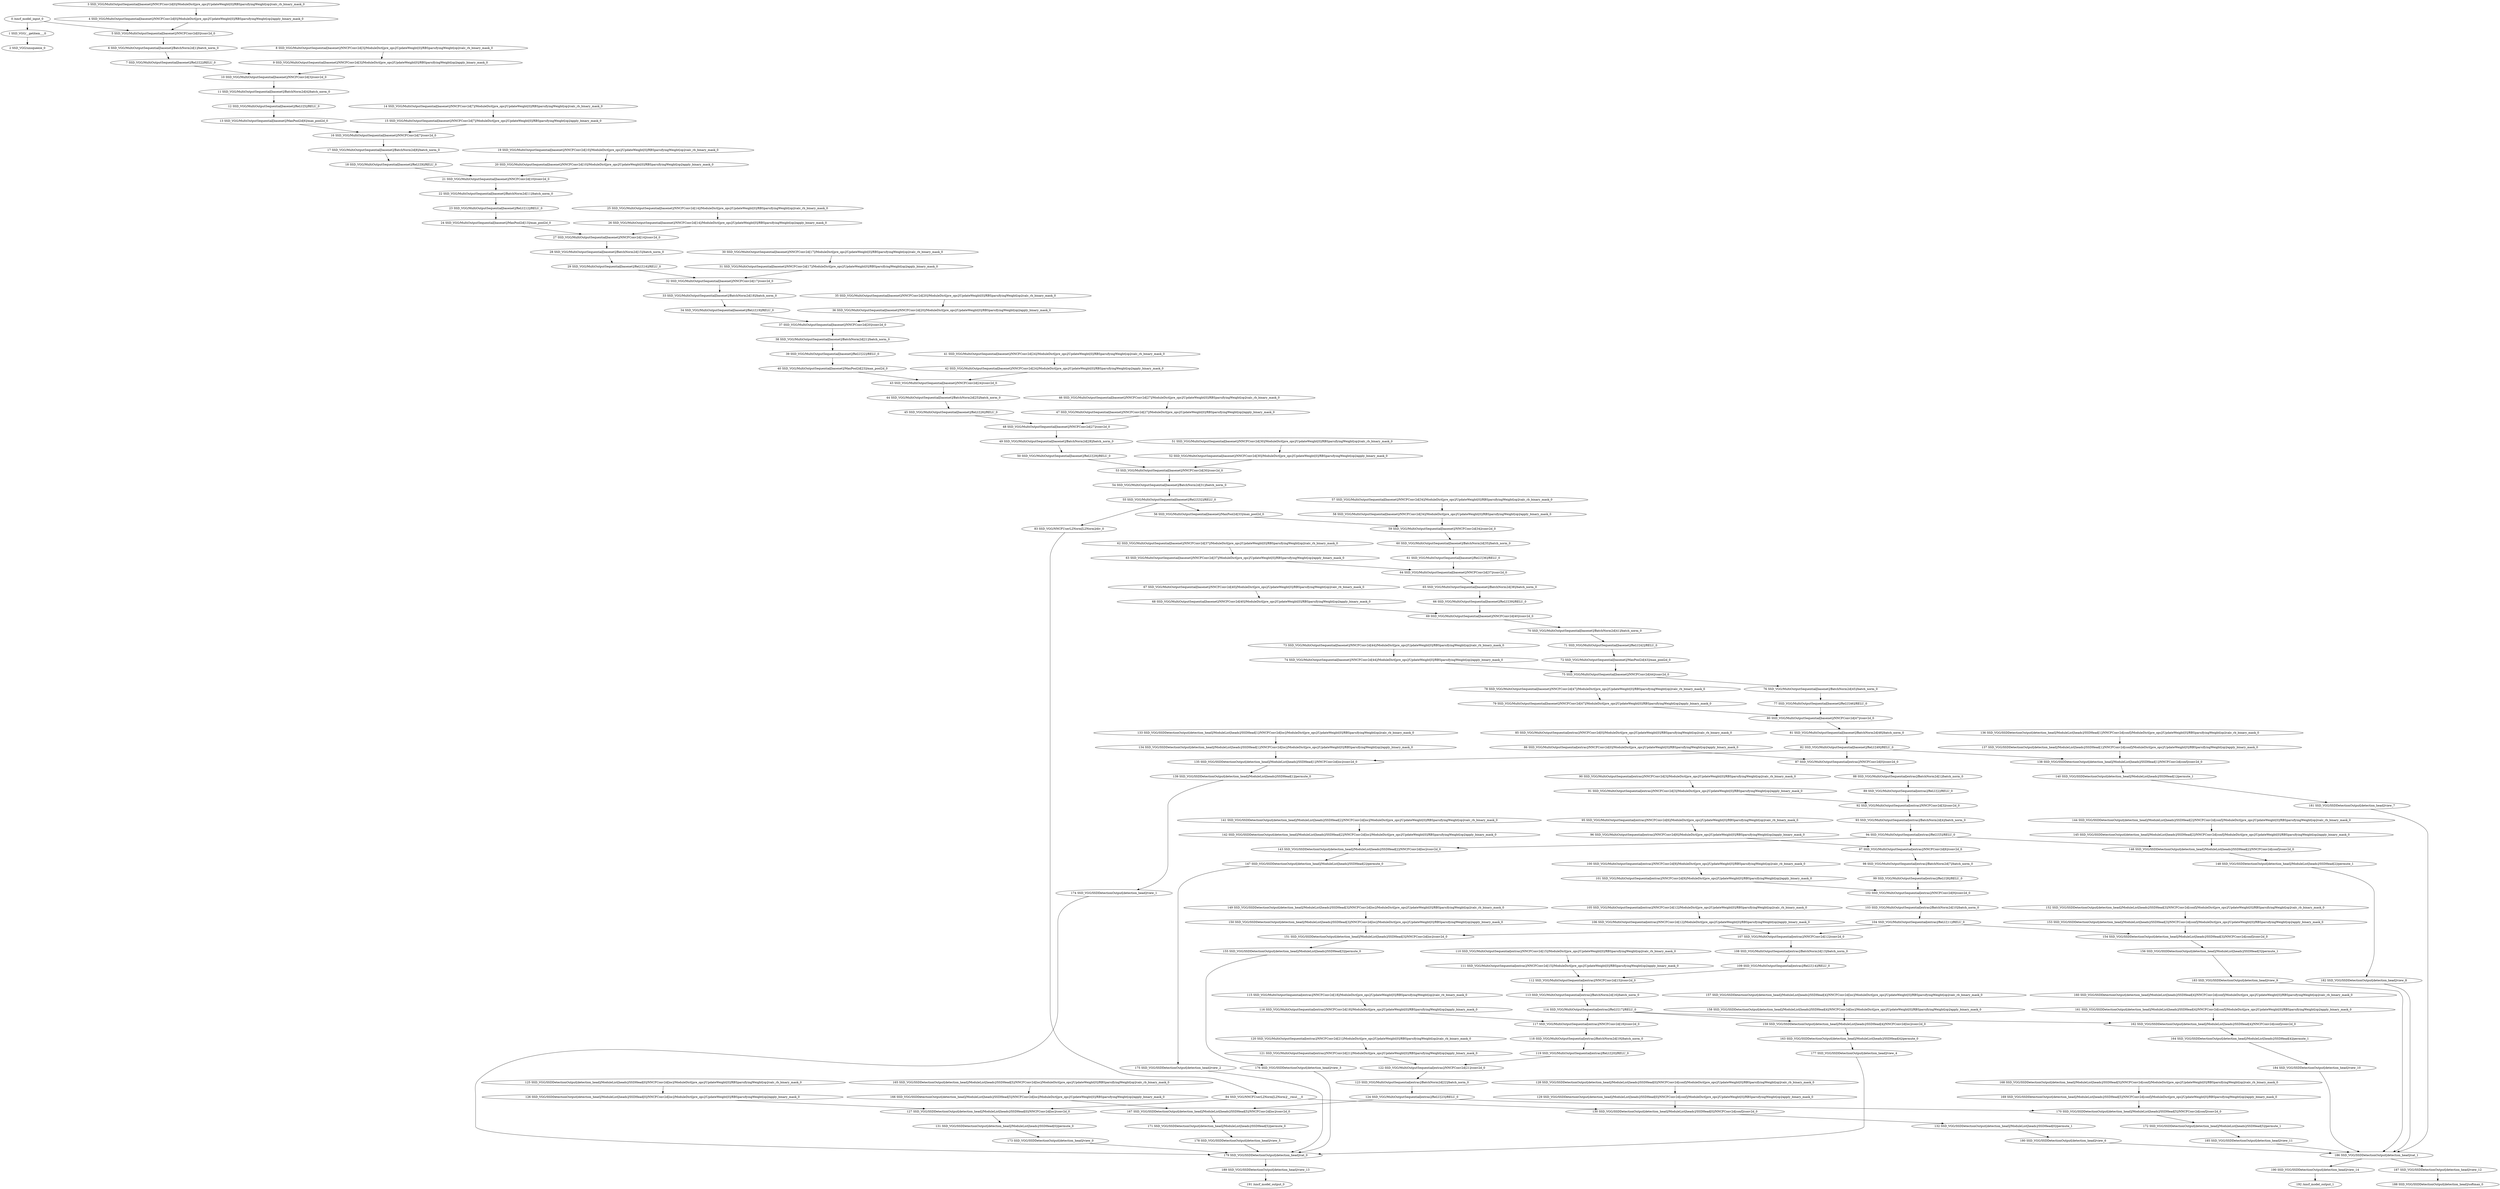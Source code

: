 strict digraph  {
"0 /nncf_model_input_0" [id=0, type=nncf_model_input];
"1 SSD_VGG/__getitem___0" [id=1, type=__getitem__];
"2 SSD_VGG/unsqueeze_0" [id=2, type=unsqueeze];
"3 SSD_VGG/MultiOutputSequential[basenet]/NNCFConv2d[0]/ModuleDict[pre_ops]/UpdateWeight[0]/RBSparsifyingWeight[op]/calc_rb_binary_mask_0" [id=3, type=calc_rb_binary_mask];
"4 SSD_VGG/MultiOutputSequential[basenet]/NNCFConv2d[0]/ModuleDict[pre_ops]/UpdateWeight[0]/RBSparsifyingWeight[op]/apply_binary_mask_0" [id=4, type=apply_binary_mask];
"5 SSD_VGG/MultiOutputSequential[basenet]/NNCFConv2d[0]/conv2d_0" [id=5, type=conv2d];
"6 SSD_VGG/MultiOutputSequential[basenet]/BatchNorm2d[1]/batch_norm_0" [id=6, type=batch_norm];
"7 SSD_VGG/MultiOutputSequential[basenet]/ReLU[2]/RELU_0" [id=7, type=RELU];
"8 SSD_VGG/MultiOutputSequential[basenet]/NNCFConv2d[3]/ModuleDict[pre_ops]/UpdateWeight[0]/RBSparsifyingWeight[op]/calc_rb_binary_mask_0" [id=8, type=calc_rb_binary_mask];
"9 SSD_VGG/MultiOutputSequential[basenet]/NNCFConv2d[3]/ModuleDict[pre_ops]/UpdateWeight[0]/RBSparsifyingWeight[op]/apply_binary_mask_0" [id=9, type=apply_binary_mask];
"10 SSD_VGG/MultiOutputSequential[basenet]/NNCFConv2d[3]/conv2d_0" [id=10, type=conv2d];
"11 SSD_VGG/MultiOutputSequential[basenet]/BatchNorm2d[4]/batch_norm_0" [id=11, type=batch_norm];
"12 SSD_VGG/MultiOutputSequential[basenet]/ReLU[5]/RELU_0" [id=12, type=RELU];
"13 SSD_VGG/MultiOutputSequential[basenet]/MaxPool2d[6]/max_pool2d_0" [id=13, type=max_pool2d];
"14 SSD_VGG/MultiOutputSequential[basenet]/NNCFConv2d[7]/ModuleDict[pre_ops]/UpdateWeight[0]/RBSparsifyingWeight[op]/calc_rb_binary_mask_0" [id=14, type=calc_rb_binary_mask];
"15 SSD_VGG/MultiOutputSequential[basenet]/NNCFConv2d[7]/ModuleDict[pre_ops]/UpdateWeight[0]/RBSparsifyingWeight[op]/apply_binary_mask_0" [id=15, type=apply_binary_mask];
"16 SSD_VGG/MultiOutputSequential[basenet]/NNCFConv2d[7]/conv2d_0" [id=16, type=conv2d];
"17 SSD_VGG/MultiOutputSequential[basenet]/BatchNorm2d[8]/batch_norm_0" [id=17, type=batch_norm];
"18 SSD_VGG/MultiOutputSequential[basenet]/ReLU[9]/RELU_0" [id=18, type=RELU];
"19 SSD_VGG/MultiOutputSequential[basenet]/NNCFConv2d[10]/ModuleDict[pre_ops]/UpdateWeight[0]/RBSparsifyingWeight[op]/calc_rb_binary_mask_0" [id=19, type=calc_rb_binary_mask];
"20 SSD_VGG/MultiOutputSequential[basenet]/NNCFConv2d[10]/ModuleDict[pre_ops]/UpdateWeight[0]/RBSparsifyingWeight[op]/apply_binary_mask_0" [id=20, type=apply_binary_mask];
"21 SSD_VGG/MultiOutputSequential[basenet]/NNCFConv2d[10]/conv2d_0" [id=21, type=conv2d];
"22 SSD_VGG/MultiOutputSequential[basenet]/BatchNorm2d[11]/batch_norm_0" [id=22, type=batch_norm];
"23 SSD_VGG/MultiOutputSequential[basenet]/ReLU[12]/RELU_0" [id=23, type=RELU];
"24 SSD_VGG/MultiOutputSequential[basenet]/MaxPool2d[13]/max_pool2d_0" [id=24, type=max_pool2d];
"25 SSD_VGG/MultiOutputSequential[basenet]/NNCFConv2d[14]/ModuleDict[pre_ops]/UpdateWeight[0]/RBSparsifyingWeight[op]/calc_rb_binary_mask_0" [id=25, type=calc_rb_binary_mask];
"26 SSD_VGG/MultiOutputSequential[basenet]/NNCFConv2d[14]/ModuleDict[pre_ops]/UpdateWeight[0]/RBSparsifyingWeight[op]/apply_binary_mask_0" [id=26, type=apply_binary_mask];
"27 SSD_VGG/MultiOutputSequential[basenet]/NNCFConv2d[14]/conv2d_0" [id=27, type=conv2d];
"28 SSD_VGG/MultiOutputSequential[basenet]/BatchNorm2d[15]/batch_norm_0" [id=28, type=batch_norm];
"29 SSD_VGG/MultiOutputSequential[basenet]/ReLU[16]/RELU_0" [id=29, type=RELU];
"30 SSD_VGG/MultiOutputSequential[basenet]/NNCFConv2d[17]/ModuleDict[pre_ops]/UpdateWeight[0]/RBSparsifyingWeight[op]/calc_rb_binary_mask_0" [id=30, type=calc_rb_binary_mask];
"31 SSD_VGG/MultiOutputSequential[basenet]/NNCFConv2d[17]/ModuleDict[pre_ops]/UpdateWeight[0]/RBSparsifyingWeight[op]/apply_binary_mask_0" [id=31, type=apply_binary_mask];
"32 SSD_VGG/MultiOutputSequential[basenet]/NNCFConv2d[17]/conv2d_0" [id=32, type=conv2d];
"33 SSD_VGG/MultiOutputSequential[basenet]/BatchNorm2d[18]/batch_norm_0" [id=33, type=batch_norm];
"34 SSD_VGG/MultiOutputSequential[basenet]/ReLU[19]/RELU_0" [id=34, type=RELU];
"35 SSD_VGG/MultiOutputSequential[basenet]/NNCFConv2d[20]/ModuleDict[pre_ops]/UpdateWeight[0]/RBSparsifyingWeight[op]/calc_rb_binary_mask_0" [id=35, type=calc_rb_binary_mask];
"36 SSD_VGG/MultiOutputSequential[basenet]/NNCFConv2d[20]/ModuleDict[pre_ops]/UpdateWeight[0]/RBSparsifyingWeight[op]/apply_binary_mask_0" [id=36, type=apply_binary_mask];
"37 SSD_VGG/MultiOutputSequential[basenet]/NNCFConv2d[20]/conv2d_0" [id=37, type=conv2d];
"38 SSD_VGG/MultiOutputSequential[basenet]/BatchNorm2d[21]/batch_norm_0" [id=38, type=batch_norm];
"39 SSD_VGG/MultiOutputSequential[basenet]/ReLU[22]/RELU_0" [id=39, type=RELU];
"40 SSD_VGG/MultiOutputSequential[basenet]/MaxPool2d[23]/max_pool2d_0" [id=40, type=max_pool2d];
"41 SSD_VGG/MultiOutputSequential[basenet]/NNCFConv2d[24]/ModuleDict[pre_ops]/UpdateWeight[0]/RBSparsifyingWeight[op]/calc_rb_binary_mask_0" [id=41, type=calc_rb_binary_mask];
"42 SSD_VGG/MultiOutputSequential[basenet]/NNCFConv2d[24]/ModuleDict[pre_ops]/UpdateWeight[0]/RBSparsifyingWeight[op]/apply_binary_mask_0" [id=42, type=apply_binary_mask];
"43 SSD_VGG/MultiOutputSequential[basenet]/NNCFConv2d[24]/conv2d_0" [id=43, type=conv2d];
"44 SSD_VGG/MultiOutputSequential[basenet]/BatchNorm2d[25]/batch_norm_0" [id=44, type=batch_norm];
"45 SSD_VGG/MultiOutputSequential[basenet]/ReLU[26]/RELU_0" [id=45, type=RELU];
"46 SSD_VGG/MultiOutputSequential[basenet]/NNCFConv2d[27]/ModuleDict[pre_ops]/UpdateWeight[0]/RBSparsifyingWeight[op]/calc_rb_binary_mask_0" [id=46, type=calc_rb_binary_mask];
"47 SSD_VGG/MultiOutputSequential[basenet]/NNCFConv2d[27]/ModuleDict[pre_ops]/UpdateWeight[0]/RBSparsifyingWeight[op]/apply_binary_mask_0" [id=47, type=apply_binary_mask];
"48 SSD_VGG/MultiOutputSequential[basenet]/NNCFConv2d[27]/conv2d_0" [id=48, type=conv2d];
"49 SSD_VGG/MultiOutputSequential[basenet]/BatchNorm2d[28]/batch_norm_0" [id=49, type=batch_norm];
"50 SSD_VGG/MultiOutputSequential[basenet]/ReLU[29]/RELU_0" [id=50, type=RELU];
"51 SSD_VGG/MultiOutputSequential[basenet]/NNCFConv2d[30]/ModuleDict[pre_ops]/UpdateWeight[0]/RBSparsifyingWeight[op]/calc_rb_binary_mask_0" [id=51, type=calc_rb_binary_mask];
"52 SSD_VGG/MultiOutputSequential[basenet]/NNCFConv2d[30]/ModuleDict[pre_ops]/UpdateWeight[0]/RBSparsifyingWeight[op]/apply_binary_mask_0" [id=52, type=apply_binary_mask];
"53 SSD_VGG/MultiOutputSequential[basenet]/NNCFConv2d[30]/conv2d_0" [id=53, type=conv2d];
"54 SSD_VGG/MultiOutputSequential[basenet]/BatchNorm2d[31]/batch_norm_0" [id=54, type=batch_norm];
"55 SSD_VGG/MultiOutputSequential[basenet]/ReLU[32]/RELU_0" [id=55, type=RELU];
"56 SSD_VGG/MultiOutputSequential[basenet]/MaxPool2d[33]/max_pool2d_0" [id=56, type=max_pool2d];
"57 SSD_VGG/MultiOutputSequential[basenet]/NNCFConv2d[34]/ModuleDict[pre_ops]/UpdateWeight[0]/RBSparsifyingWeight[op]/calc_rb_binary_mask_0" [id=57, type=calc_rb_binary_mask];
"58 SSD_VGG/MultiOutputSequential[basenet]/NNCFConv2d[34]/ModuleDict[pre_ops]/UpdateWeight[0]/RBSparsifyingWeight[op]/apply_binary_mask_0" [id=58, type=apply_binary_mask];
"59 SSD_VGG/MultiOutputSequential[basenet]/NNCFConv2d[34]/conv2d_0" [id=59, type=conv2d];
"60 SSD_VGG/MultiOutputSequential[basenet]/BatchNorm2d[35]/batch_norm_0" [id=60, type=batch_norm];
"61 SSD_VGG/MultiOutputSequential[basenet]/ReLU[36]/RELU_0" [id=61, type=RELU];
"62 SSD_VGG/MultiOutputSequential[basenet]/NNCFConv2d[37]/ModuleDict[pre_ops]/UpdateWeight[0]/RBSparsifyingWeight[op]/calc_rb_binary_mask_0" [id=62, type=calc_rb_binary_mask];
"63 SSD_VGG/MultiOutputSequential[basenet]/NNCFConv2d[37]/ModuleDict[pre_ops]/UpdateWeight[0]/RBSparsifyingWeight[op]/apply_binary_mask_0" [id=63, type=apply_binary_mask];
"64 SSD_VGG/MultiOutputSequential[basenet]/NNCFConv2d[37]/conv2d_0" [id=64, type=conv2d];
"65 SSD_VGG/MultiOutputSequential[basenet]/BatchNorm2d[38]/batch_norm_0" [id=65, type=batch_norm];
"66 SSD_VGG/MultiOutputSequential[basenet]/ReLU[39]/RELU_0" [id=66, type=RELU];
"67 SSD_VGG/MultiOutputSequential[basenet]/NNCFConv2d[40]/ModuleDict[pre_ops]/UpdateWeight[0]/RBSparsifyingWeight[op]/calc_rb_binary_mask_0" [id=67, type=calc_rb_binary_mask];
"68 SSD_VGG/MultiOutputSequential[basenet]/NNCFConv2d[40]/ModuleDict[pre_ops]/UpdateWeight[0]/RBSparsifyingWeight[op]/apply_binary_mask_0" [id=68, type=apply_binary_mask];
"69 SSD_VGG/MultiOutputSequential[basenet]/NNCFConv2d[40]/conv2d_0" [id=69, type=conv2d];
"70 SSD_VGG/MultiOutputSequential[basenet]/BatchNorm2d[41]/batch_norm_0" [id=70, type=batch_norm];
"71 SSD_VGG/MultiOutputSequential[basenet]/ReLU[42]/RELU_0" [id=71, type=RELU];
"72 SSD_VGG/MultiOutputSequential[basenet]/MaxPool2d[43]/max_pool2d_0" [id=72, type=max_pool2d];
"73 SSD_VGG/MultiOutputSequential[basenet]/NNCFConv2d[44]/ModuleDict[pre_ops]/UpdateWeight[0]/RBSparsifyingWeight[op]/calc_rb_binary_mask_0" [id=73, type=calc_rb_binary_mask];
"74 SSD_VGG/MultiOutputSequential[basenet]/NNCFConv2d[44]/ModuleDict[pre_ops]/UpdateWeight[0]/RBSparsifyingWeight[op]/apply_binary_mask_0" [id=74, type=apply_binary_mask];
"75 SSD_VGG/MultiOutputSequential[basenet]/NNCFConv2d[44]/conv2d_0" [id=75, type=conv2d];
"76 SSD_VGG/MultiOutputSequential[basenet]/BatchNorm2d[45]/batch_norm_0" [id=76, type=batch_norm];
"77 SSD_VGG/MultiOutputSequential[basenet]/ReLU[46]/RELU_0" [id=77, type=RELU];
"78 SSD_VGG/MultiOutputSequential[basenet]/NNCFConv2d[47]/ModuleDict[pre_ops]/UpdateWeight[0]/RBSparsifyingWeight[op]/calc_rb_binary_mask_0" [id=78, type=calc_rb_binary_mask];
"79 SSD_VGG/MultiOutputSequential[basenet]/NNCFConv2d[47]/ModuleDict[pre_ops]/UpdateWeight[0]/RBSparsifyingWeight[op]/apply_binary_mask_0" [id=79, type=apply_binary_mask];
"80 SSD_VGG/MultiOutputSequential[basenet]/NNCFConv2d[47]/conv2d_0" [id=80, type=conv2d];
"81 SSD_VGG/MultiOutputSequential[basenet]/BatchNorm2d[48]/batch_norm_0" [id=81, type=batch_norm];
"82 SSD_VGG/MultiOutputSequential[basenet]/ReLU[49]/RELU_0" [id=82, type=RELU];
"83 SSD_VGG/NNCFUserL2Norm[L2Norm]/div_0" [id=83, type=div];
"84 SSD_VGG/NNCFUserL2Norm[L2Norm]/__rmul___0" [id=84, type=__rmul__];
"85 SSD_VGG/MultiOutputSequential[extras]/NNCFConv2d[0]/ModuleDict[pre_ops]/UpdateWeight[0]/RBSparsifyingWeight[op]/calc_rb_binary_mask_0" [id=85, type=calc_rb_binary_mask];
"86 SSD_VGG/MultiOutputSequential[extras]/NNCFConv2d[0]/ModuleDict[pre_ops]/UpdateWeight[0]/RBSparsifyingWeight[op]/apply_binary_mask_0" [id=86, type=apply_binary_mask];
"87 SSD_VGG/MultiOutputSequential[extras]/NNCFConv2d[0]/conv2d_0" [id=87, type=conv2d];
"88 SSD_VGG/MultiOutputSequential[extras]/BatchNorm2d[1]/batch_norm_0" [id=88, type=batch_norm];
"89 SSD_VGG/MultiOutputSequential[extras]/ReLU[2]/RELU_0" [id=89, type=RELU];
"90 SSD_VGG/MultiOutputSequential[extras]/NNCFConv2d[3]/ModuleDict[pre_ops]/UpdateWeight[0]/RBSparsifyingWeight[op]/calc_rb_binary_mask_0" [id=90, type=calc_rb_binary_mask];
"91 SSD_VGG/MultiOutputSequential[extras]/NNCFConv2d[3]/ModuleDict[pre_ops]/UpdateWeight[0]/RBSparsifyingWeight[op]/apply_binary_mask_0" [id=91, type=apply_binary_mask];
"92 SSD_VGG/MultiOutputSequential[extras]/NNCFConv2d[3]/conv2d_0" [id=92, type=conv2d];
"93 SSD_VGG/MultiOutputSequential[extras]/BatchNorm2d[4]/batch_norm_0" [id=93, type=batch_norm];
"94 SSD_VGG/MultiOutputSequential[extras]/ReLU[5]/RELU_0" [id=94, type=RELU];
"95 SSD_VGG/MultiOutputSequential[extras]/NNCFConv2d[6]/ModuleDict[pre_ops]/UpdateWeight[0]/RBSparsifyingWeight[op]/calc_rb_binary_mask_0" [id=95, type=calc_rb_binary_mask];
"96 SSD_VGG/MultiOutputSequential[extras]/NNCFConv2d[6]/ModuleDict[pre_ops]/UpdateWeight[0]/RBSparsifyingWeight[op]/apply_binary_mask_0" [id=96, type=apply_binary_mask];
"97 SSD_VGG/MultiOutputSequential[extras]/NNCFConv2d[6]/conv2d_0" [id=97, type=conv2d];
"98 SSD_VGG/MultiOutputSequential[extras]/BatchNorm2d[7]/batch_norm_0" [id=98, type=batch_norm];
"99 SSD_VGG/MultiOutputSequential[extras]/ReLU[8]/RELU_0" [id=99, type=RELU];
"100 SSD_VGG/MultiOutputSequential[extras]/NNCFConv2d[9]/ModuleDict[pre_ops]/UpdateWeight[0]/RBSparsifyingWeight[op]/calc_rb_binary_mask_0" [id=100, type=calc_rb_binary_mask];
"101 SSD_VGG/MultiOutputSequential[extras]/NNCFConv2d[9]/ModuleDict[pre_ops]/UpdateWeight[0]/RBSparsifyingWeight[op]/apply_binary_mask_0" [id=101, type=apply_binary_mask];
"102 SSD_VGG/MultiOutputSequential[extras]/NNCFConv2d[9]/conv2d_0" [id=102, type=conv2d];
"103 SSD_VGG/MultiOutputSequential[extras]/BatchNorm2d[10]/batch_norm_0" [id=103, type=batch_norm];
"104 SSD_VGG/MultiOutputSequential[extras]/ReLU[11]/RELU_0" [id=104, type=RELU];
"105 SSD_VGG/MultiOutputSequential[extras]/NNCFConv2d[12]/ModuleDict[pre_ops]/UpdateWeight[0]/RBSparsifyingWeight[op]/calc_rb_binary_mask_0" [id=105, type=calc_rb_binary_mask];
"106 SSD_VGG/MultiOutputSequential[extras]/NNCFConv2d[12]/ModuleDict[pre_ops]/UpdateWeight[0]/RBSparsifyingWeight[op]/apply_binary_mask_0" [id=106, type=apply_binary_mask];
"107 SSD_VGG/MultiOutputSequential[extras]/NNCFConv2d[12]/conv2d_0" [id=107, type=conv2d];
"108 SSD_VGG/MultiOutputSequential[extras]/BatchNorm2d[13]/batch_norm_0" [id=108, type=batch_norm];
"109 SSD_VGG/MultiOutputSequential[extras]/ReLU[14]/RELU_0" [id=109, type=RELU];
"110 SSD_VGG/MultiOutputSequential[extras]/NNCFConv2d[15]/ModuleDict[pre_ops]/UpdateWeight[0]/RBSparsifyingWeight[op]/calc_rb_binary_mask_0" [id=110, type=calc_rb_binary_mask];
"111 SSD_VGG/MultiOutputSequential[extras]/NNCFConv2d[15]/ModuleDict[pre_ops]/UpdateWeight[0]/RBSparsifyingWeight[op]/apply_binary_mask_0" [id=111, type=apply_binary_mask];
"112 SSD_VGG/MultiOutputSequential[extras]/NNCFConv2d[15]/conv2d_0" [id=112, type=conv2d];
"113 SSD_VGG/MultiOutputSequential[extras]/BatchNorm2d[16]/batch_norm_0" [id=113, type=batch_norm];
"114 SSD_VGG/MultiOutputSequential[extras]/ReLU[17]/RELU_0" [id=114, type=RELU];
"115 SSD_VGG/MultiOutputSequential[extras]/NNCFConv2d[18]/ModuleDict[pre_ops]/UpdateWeight[0]/RBSparsifyingWeight[op]/calc_rb_binary_mask_0" [id=115, type=calc_rb_binary_mask];
"116 SSD_VGG/MultiOutputSequential[extras]/NNCFConv2d[18]/ModuleDict[pre_ops]/UpdateWeight[0]/RBSparsifyingWeight[op]/apply_binary_mask_0" [id=116, type=apply_binary_mask];
"117 SSD_VGG/MultiOutputSequential[extras]/NNCFConv2d[18]/conv2d_0" [id=117, type=conv2d];
"118 SSD_VGG/MultiOutputSequential[extras]/BatchNorm2d[19]/batch_norm_0" [id=118, type=batch_norm];
"119 SSD_VGG/MultiOutputSequential[extras]/ReLU[20]/RELU_0" [id=119, type=RELU];
"120 SSD_VGG/MultiOutputSequential[extras]/NNCFConv2d[21]/ModuleDict[pre_ops]/UpdateWeight[0]/RBSparsifyingWeight[op]/calc_rb_binary_mask_0" [id=120, type=calc_rb_binary_mask];
"121 SSD_VGG/MultiOutputSequential[extras]/NNCFConv2d[21]/ModuleDict[pre_ops]/UpdateWeight[0]/RBSparsifyingWeight[op]/apply_binary_mask_0" [id=121, type=apply_binary_mask];
"122 SSD_VGG/MultiOutputSequential[extras]/NNCFConv2d[21]/conv2d_0" [id=122, type=conv2d];
"123 SSD_VGG/MultiOutputSequential[extras]/BatchNorm2d[22]/batch_norm_0" [id=123, type=batch_norm];
"124 SSD_VGG/MultiOutputSequential[extras]/ReLU[23]/RELU_0" [id=124, type=RELU];
"125 SSD_VGG/SSDDetectionOutput[detection_head]/ModuleList[heads]/SSDHead[0]/NNCFConv2d[loc]/ModuleDict[pre_ops]/UpdateWeight[0]/RBSparsifyingWeight[op]/calc_rb_binary_mask_0" [id=125, type=calc_rb_binary_mask];
"126 SSD_VGG/SSDDetectionOutput[detection_head]/ModuleList[heads]/SSDHead[0]/NNCFConv2d[loc]/ModuleDict[pre_ops]/UpdateWeight[0]/RBSparsifyingWeight[op]/apply_binary_mask_0" [id=126, type=apply_binary_mask];
"127 SSD_VGG/SSDDetectionOutput[detection_head]/ModuleList[heads]/SSDHead[0]/NNCFConv2d[loc]/conv2d_0" [id=127, type=conv2d];
"128 SSD_VGG/SSDDetectionOutput[detection_head]/ModuleList[heads]/SSDHead[0]/NNCFConv2d[conf]/ModuleDict[pre_ops]/UpdateWeight[0]/RBSparsifyingWeight[op]/calc_rb_binary_mask_0" [id=128, type=calc_rb_binary_mask];
"129 SSD_VGG/SSDDetectionOutput[detection_head]/ModuleList[heads]/SSDHead[0]/NNCFConv2d[conf]/ModuleDict[pre_ops]/UpdateWeight[0]/RBSparsifyingWeight[op]/apply_binary_mask_0" [id=129, type=apply_binary_mask];
"130 SSD_VGG/SSDDetectionOutput[detection_head]/ModuleList[heads]/SSDHead[0]/NNCFConv2d[conf]/conv2d_0" [id=130, type=conv2d];
"131 SSD_VGG/SSDDetectionOutput[detection_head]/ModuleList[heads]/SSDHead[0]/permute_0" [id=131, type=permute];
"132 SSD_VGG/SSDDetectionOutput[detection_head]/ModuleList[heads]/SSDHead[0]/permute_1" [id=132, type=permute];
"133 SSD_VGG/SSDDetectionOutput[detection_head]/ModuleList[heads]/SSDHead[1]/NNCFConv2d[loc]/ModuleDict[pre_ops]/UpdateWeight[0]/RBSparsifyingWeight[op]/calc_rb_binary_mask_0" [id=133, type=calc_rb_binary_mask];
"134 SSD_VGG/SSDDetectionOutput[detection_head]/ModuleList[heads]/SSDHead[1]/NNCFConv2d[loc]/ModuleDict[pre_ops]/UpdateWeight[0]/RBSparsifyingWeight[op]/apply_binary_mask_0" [id=134, type=apply_binary_mask];
"135 SSD_VGG/SSDDetectionOutput[detection_head]/ModuleList[heads]/SSDHead[1]/NNCFConv2d[loc]/conv2d_0" [id=135, type=conv2d];
"136 SSD_VGG/SSDDetectionOutput[detection_head]/ModuleList[heads]/SSDHead[1]/NNCFConv2d[conf]/ModuleDict[pre_ops]/UpdateWeight[0]/RBSparsifyingWeight[op]/calc_rb_binary_mask_0" [id=136, type=calc_rb_binary_mask];
"137 SSD_VGG/SSDDetectionOutput[detection_head]/ModuleList[heads]/SSDHead[1]/NNCFConv2d[conf]/ModuleDict[pre_ops]/UpdateWeight[0]/RBSparsifyingWeight[op]/apply_binary_mask_0" [id=137, type=apply_binary_mask];
"138 SSD_VGG/SSDDetectionOutput[detection_head]/ModuleList[heads]/SSDHead[1]/NNCFConv2d[conf]/conv2d_0" [id=138, type=conv2d];
"139 SSD_VGG/SSDDetectionOutput[detection_head]/ModuleList[heads]/SSDHead[1]/permute_0" [id=139, type=permute];
"140 SSD_VGG/SSDDetectionOutput[detection_head]/ModuleList[heads]/SSDHead[1]/permute_1" [id=140, type=permute];
"141 SSD_VGG/SSDDetectionOutput[detection_head]/ModuleList[heads]/SSDHead[2]/NNCFConv2d[loc]/ModuleDict[pre_ops]/UpdateWeight[0]/RBSparsifyingWeight[op]/calc_rb_binary_mask_0" [id=141, type=calc_rb_binary_mask];
"142 SSD_VGG/SSDDetectionOutput[detection_head]/ModuleList[heads]/SSDHead[2]/NNCFConv2d[loc]/ModuleDict[pre_ops]/UpdateWeight[0]/RBSparsifyingWeight[op]/apply_binary_mask_0" [id=142, type=apply_binary_mask];
"143 SSD_VGG/SSDDetectionOutput[detection_head]/ModuleList[heads]/SSDHead[2]/NNCFConv2d[loc]/conv2d_0" [id=143, type=conv2d];
"144 SSD_VGG/SSDDetectionOutput[detection_head]/ModuleList[heads]/SSDHead[2]/NNCFConv2d[conf]/ModuleDict[pre_ops]/UpdateWeight[0]/RBSparsifyingWeight[op]/calc_rb_binary_mask_0" [id=144, type=calc_rb_binary_mask];
"145 SSD_VGG/SSDDetectionOutput[detection_head]/ModuleList[heads]/SSDHead[2]/NNCFConv2d[conf]/ModuleDict[pre_ops]/UpdateWeight[0]/RBSparsifyingWeight[op]/apply_binary_mask_0" [id=145, type=apply_binary_mask];
"146 SSD_VGG/SSDDetectionOutput[detection_head]/ModuleList[heads]/SSDHead[2]/NNCFConv2d[conf]/conv2d_0" [id=146, type=conv2d];
"147 SSD_VGG/SSDDetectionOutput[detection_head]/ModuleList[heads]/SSDHead[2]/permute_0" [id=147, type=permute];
"148 SSD_VGG/SSDDetectionOutput[detection_head]/ModuleList[heads]/SSDHead[2]/permute_1" [id=148, type=permute];
"149 SSD_VGG/SSDDetectionOutput[detection_head]/ModuleList[heads]/SSDHead[3]/NNCFConv2d[loc]/ModuleDict[pre_ops]/UpdateWeight[0]/RBSparsifyingWeight[op]/calc_rb_binary_mask_0" [id=149, type=calc_rb_binary_mask];
"150 SSD_VGG/SSDDetectionOutput[detection_head]/ModuleList[heads]/SSDHead[3]/NNCFConv2d[loc]/ModuleDict[pre_ops]/UpdateWeight[0]/RBSparsifyingWeight[op]/apply_binary_mask_0" [id=150, type=apply_binary_mask];
"151 SSD_VGG/SSDDetectionOutput[detection_head]/ModuleList[heads]/SSDHead[3]/NNCFConv2d[loc]/conv2d_0" [id=151, type=conv2d];
"152 SSD_VGG/SSDDetectionOutput[detection_head]/ModuleList[heads]/SSDHead[3]/NNCFConv2d[conf]/ModuleDict[pre_ops]/UpdateWeight[0]/RBSparsifyingWeight[op]/calc_rb_binary_mask_0" [id=152, type=calc_rb_binary_mask];
"153 SSD_VGG/SSDDetectionOutput[detection_head]/ModuleList[heads]/SSDHead[3]/NNCFConv2d[conf]/ModuleDict[pre_ops]/UpdateWeight[0]/RBSparsifyingWeight[op]/apply_binary_mask_0" [id=153, type=apply_binary_mask];
"154 SSD_VGG/SSDDetectionOutput[detection_head]/ModuleList[heads]/SSDHead[3]/NNCFConv2d[conf]/conv2d_0" [id=154, type=conv2d];
"155 SSD_VGG/SSDDetectionOutput[detection_head]/ModuleList[heads]/SSDHead[3]/permute_0" [id=155, type=permute];
"156 SSD_VGG/SSDDetectionOutput[detection_head]/ModuleList[heads]/SSDHead[3]/permute_1" [id=156, type=permute];
"157 SSD_VGG/SSDDetectionOutput[detection_head]/ModuleList[heads]/SSDHead[4]/NNCFConv2d[loc]/ModuleDict[pre_ops]/UpdateWeight[0]/RBSparsifyingWeight[op]/calc_rb_binary_mask_0" [id=157, type=calc_rb_binary_mask];
"158 SSD_VGG/SSDDetectionOutput[detection_head]/ModuleList[heads]/SSDHead[4]/NNCFConv2d[loc]/ModuleDict[pre_ops]/UpdateWeight[0]/RBSparsifyingWeight[op]/apply_binary_mask_0" [id=158, type=apply_binary_mask];
"159 SSD_VGG/SSDDetectionOutput[detection_head]/ModuleList[heads]/SSDHead[4]/NNCFConv2d[loc]/conv2d_0" [id=159, type=conv2d];
"160 SSD_VGG/SSDDetectionOutput[detection_head]/ModuleList[heads]/SSDHead[4]/NNCFConv2d[conf]/ModuleDict[pre_ops]/UpdateWeight[0]/RBSparsifyingWeight[op]/calc_rb_binary_mask_0" [id=160, type=calc_rb_binary_mask];
"161 SSD_VGG/SSDDetectionOutput[detection_head]/ModuleList[heads]/SSDHead[4]/NNCFConv2d[conf]/ModuleDict[pre_ops]/UpdateWeight[0]/RBSparsifyingWeight[op]/apply_binary_mask_0" [id=161, type=apply_binary_mask];
"162 SSD_VGG/SSDDetectionOutput[detection_head]/ModuleList[heads]/SSDHead[4]/NNCFConv2d[conf]/conv2d_0" [id=162, type=conv2d];
"163 SSD_VGG/SSDDetectionOutput[detection_head]/ModuleList[heads]/SSDHead[4]/permute_0" [id=163, type=permute];
"164 SSD_VGG/SSDDetectionOutput[detection_head]/ModuleList[heads]/SSDHead[4]/permute_1" [id=164, type=permute];
"165 SSD_VGG/SSDDetectionOutput[detection_head]/ModuleList[heads]/SSDHead[5]/NNCFConv2d[loc]/ModuleDict[pre_ops]/UpdateWeight[0]/RBSparsifyingWeight[op]/calc_rb_binary_mask_0" [id=165, type=calc_rb_binary_mask];
"166 SSD_VGG/SSDDetectionOutput[detection_head]/ModuleList[heads]/SSDHead[5]/NNCFConv2d[loc]/ModuleDict[pre_ops]/UpdateWeight[0]/RBSparsifyingWeight[op]/apply_binary_mask_0" [id=166, type=apply_binary_mask];
"167 SSD_VGG/SSDDetectionOutput[detection_head]/ModuleList[heads]/SSDHead[5]/NNCFConv2d[loc]/conv2d_0" [id=167, type=conv2d];
"168 SSD_VGG/SSDDetectionOutput[detection_head]/ModuleList[heads]/SSDHead[5]/NNCFConv2d[conf]/ModuleDict[pre_ops]/UpdateWeight[0]/RBSparsifyingWeight[op]/calc_rb_binary_mask_0" [id=168, type=calc_rb_binary_mask];
"169 SSD_VGG/SSDDetectionOutput[detection_head]/ModuleList[heads]/SSDHead[5]/NNCFConv2d[conf]/ModuleDict[pre_ops]/UpdateWeight[0]/RBSparsifyingWeight[op]/apply_binary_mask_0" [id=169, type=apply_binary_mask];
"170 SSD_VGG/SSDDetectionOutput[detection_head]/ModuleList[heads]/SSDHead[5]/NNCFConv2d[conf]/conv2d_0" [id=170, type=conv2d];
"171 SSD_VGG/SSDDetectionOutput[detection_head]/ModuleList[heads]/SSDHead[5]/permute_0" [id=171, type=permute];
"172 SSD_VGG/SSDDetectionOutput[detection_head]/ModuleList[heads]/SSDHead[5]/permute_1" [id=172, type=permute];
"173 SSD_VGG/SSDDetectionOutput[detection_head]/view_0" [id=173, type=view];
"174 SSD_VGG/SSDDetectionOutput[detection_head]/view_1" [id=174, type=view];
"175 SSD_VGG/SSDDetectionOutput[detection_head]/view_2" [id=175, type=view];
"176 SSD_VGG/SSDDetectionOutput[detection_head]/view_3" [id=176, type=view];
"177 SSD_VGG/SSDDetectionOutput[detection_head]/view_4" [id=177, type=view];
"178 SSD_VGG/SSDDetectionOutput[detection_head]/view_5" [id=178, type=view];
"179 SSD_VGG/SSDDetectionOutput[detection_head]/cat_0" [id=179, type=cat];
"180 SSD_VGG/SSDDetectionOutput[detection_head]/view_6" [id=180, type=view];
"181 SSD_VGG/SSDDetectionOutput[detection_head]/view_7" [id=181, type=view];
"182 SSD_VGG/SSDDetectionOutput[detection_head]/view_8" [id=182, type=view];
"183 SSD_VGG/SSDDetectionOutput[detection_head]/view_9" [id=183, type=view];
"184 SSD_VGG/SSDDetectionOutput[detection_head]/view_10" [id=184, type=view];
"185 SSD_VGG/SSDDetectionOutput[detection_head]/view_11" [id=185, type=view];
"186 SSD_VGG/SSDDetectionOutput[detection_head]/cat_1" [id=186, type=cat];
"187 SSD_VGG/SSDDetectionOutput[detection_head]/view_12" [id=187, type=view];
"188 SSD_VGG/SSDDetectionOutput[detection_head]/softmax_0" [id=188, type=softmax];
"189 SSD_VGG/SSDDetectionOutput[detection_head]/view_13" [id=189, type=view];
"190 SSD_VGG/SSDDetectionOutput[detection_head]/view_14" [id=190, type=view];
"191 /nncf_model_output_0" [id=191, type=nncf_model_output];
"192 /nncf_model_output_1" [id=192, type=nncf_model_output];
"0 /nncf_model_input_0" -> "1 SSD_VGG/__getitem___0";
"0 /nncf_model_input_0" -> "5 SSD_VGG/MultiOutputSequential[basenet]/NNCFConv2d[0]/conv2d_0";
"1 SSD_VGG/__getitem___0" -> "2 SSD_VGG/unsqueeze_0";
"3 SSD_VGG/MultiOutputSequential[basenet]/NNCFConv2d[0]/ModuleDict[pre_ops]/UpdateWeight[0]/RBSparsifyingWeight[op]/calc_rb_binary_mask_0" -> "4 SSD_VGG/MultiOutputSequential[basenet]/NNCFConv2d[0]/ModuleDict[pre_ops]/UpdateWeight[0]/RBSparsifyingWeight[op]/apply_binary_mask_0";
"4 SSD_VGG/MultiOutputSequential[basenet]/NNCFConv2d[0]/ModuleDict[pre_ops]/UpdateWeight[0]/RBSparsifyingWeight[op]/apply_binary_mask_0" -> "5 SSD_VGG/MultiOutputSequential[basenet]/NNCFConv2d[0]/conv2d_0";
"5 SSD_VGG/MultiOutputSequential[basenet]/NNCFConv2d[0]/conv2d_0" -> "6 SSD_VGG/MultiOutputSequential[basenet]/BatchNorm2d[1]/batch_norm_0";
"6 SSD_VGG/MultiOutputSequential[basenet]/BatchNorm2d[1]/batch_norm_0" -> "7 SSD_VGG/MultiOutputSequential[basenet]/ReLU[2]/RELU_0";
"8 SSD_VGG/MultiOutputSequential[basenet]/NNCFConv2d[3]/ModuleDict[pre_ops]/UpdateWeight[0]/RBSparsifyingWeight[op]/calc_rb_binary_mask_0" -> "9 SSD_VGG/MultiOutputSequential[basenet]/NNCFConv2d[3]/ModuleDict[pre_ops]/UpdateWeight[0]/RBSparsifyingWeight[op]/apply_binary_mask_0";
"7 SSD_VGG/MultiOutputSequential[basenet]/ReLU[2]/RELU_0" -> "10 SSD_VGG/MultiOutputSequential[basenet]/NNCFConv2d[3]/conv2d_0";
"9 SSD_VGG/MultiOutputSequential[basenet]/NNCFConv2d[3]/ModuleDict[pre_ops]/UpdateWeight[0]/RBSparsifyingWeight[op]/apply_binary_mask_0" -> "10 SSD_VGG/MultiOutputSequential[basenet]/NNCFConv2d[3]/conv2d_0";
"10 SSD_VGG/MultiOutputSequential[basenet]/NNCFConv2d[3]/conv2d_0" -> "11 SSD_VGG/MultiOutputSequential[basenet]/BatchNorm2d[4]/batch_norm_0";
"11 SSD_VGG/MultiOutputSequential[basenet]/BatchNorm2d[4]/batch_norm_0" -> "12 SSD_VGG/MultiOutputSequential[basenet]/ReLU[5]/RELU_0";
"12 SSD_VGG/MultiOutputSequential[basenet]/ReLU[5]/RELU_0" -> "13 SSD_VGG/MultiOutputSequential[basenet]/MaxPool2d[6]/max_pool2d_0";
"13 SSD_VGG/MultiOutputSequential[basenet]/MaxPool2d[6]/max_pool2d_0" -> "16 SSD_VGG/MultiOutputSequential[basenet]/NNCFConv2d[7]/conv2d_0";
"14 SSD_VGG/MultiOutputSequential[basenet]/NNCFConv2d[7]/ModuleDict[pre_ops]/UpdateWeight[0]/RBSparsifyingWeight[op]/calc_rb_binary_mask_0" -> "15 SSD_VGG/MultiOutputSequential[basenet]/NNCFConv2d[7]/ModuleDict[pre_ops]/UpdateWeight[0]/RBSparsifyingWeight[op]/apply_binary_mask_0";
"15 SSD_VGG/MultiOutputSequential[basenet]/NNCFConv2d[7]/ModuleDict[pre_ops]/UpdateWeight[0]/RBSparsifyingWeight[op]/apply_binary_mask_0" -> "16 SSD_VGG/MultiOutputSequential[basenet]/NNCFConv2d[7]/conv2d_0";
"16 SSD_VGG/MultiOutputSequential[basenet]/NNCFConv2d[7]/conv2d_0" -> "17 SSD_VGG/MultiOutputSequential[basenet]/BatchNorm2d[8]/batch_norm_0";
"17 SSD_VGG/MultiOutputSequential[basenet]/BatchNorm2d[8]/batch_norm_0" -> "18 SSD_VGG/MultiOutputSequential[basenet]/ReLU[9]/RELU_0";
"18 SSD_VGG/MultiOutputSequential[basenet]/ReLU[9]/RELU_0" -> "21 SSD_VGG/MultiOutputSequential[basenet]/NNCFConv2d[10]/conv2d_0";
"19 SSD_VGG/MultiOutputSequential[basenet]/NNCFConv2d[10]/ModuleDict[pre_ops]/UpdateWeight[0]/RBSparsifyingWeight[op]/calc_rb_binary_mask_0" -> "20 SSD_VGG/MultiOutputSequential[basenet]/NNCFConv2d[10]/ModuleDict[pre_ops]/UpdateWeight[0]/RBSparsifyingWeight[op]/apply_binary_mask_0";
"20 SSD_VGG/MultiOutputSequential[basenet]/NNCFConv2d[10]/ModuleDict[pre_ops]/UpdateWeight[0]/RBSparsifyingWeight[op]/apply_binary_mask_0" -> "21 SSD_VGG/MultiOutputSequential[basenet]/NNCFConv2d[10]/conv2d_0";
"21 SSD_VGG/MultiOutputSequential[basenet]/NNCFConv2d[10]/conv2d_0" -> "22 SSD_VGG/MultiOutputSequential[basenet]/BatchNorm2d[11]/batch_norm_0";
"22 SSD_VGG/MultiOutputSequential[basenet]/BatchNorm2d[11]/batch_norm_0" -> "23 SSD_VGG/MultiOutputSequential[basenet]/ReLU[12]/RELU_0";
"23 SSD_VGG/MultiOutputSequential[basenet]/ReLU[12]/RELU_0" -> "24 SSD_VGG/MultiOutputSequential[basenet]/MaxPool2d[13]/max_pool2d_0";
"24 SSD_VGG/MultiOutputSequential[basenet]/MaxPool2d[13]/max_pool2d_0" -> "27 SSD_VGG/MultiOutputSequential[basenet]/NNCFConv2d[14]/conv2d_0";
"25 SSD_VGG/MultiOutputSequential[basenet]/NNCFConv2d[14]/ModuleDict[pre_ops]/UpdateWeight[0]/RBSparsifyingWeight[op]/calc_rb_binary_mask_0" -> "26 SSD_VGG/MultiOutputSequential[basenet]/NNCFConv2d[14]/ModuleDict[pre_ops]/UpdateWeight[0]/RBSparsifyingWeight[op]/apply_binary_mask_0";
"26 SSD_VGG/MultiOutputSequential[basenet]/NNCFConv2d[14]/ModuleDict[pre_ops]/UpdateWeight[0]/RBSparsifyingWeight[op]/apply_binary_mask_0" -> "27 SSD_VGG/MultiOutputSequential[basenet]/NNCFConv2d[14]/conv2d_0";
"27 SSD_VGG/MultiOutputSequential[basenet]/NNCFConv2d[14]/conv2d_0" -> "28 SSD_VGG/MultiOutputSequential[basenet]/BatchNorm2d[15]/batch_norm_0";
"28 SSD_VGG/MultiOutputSequential[basenet]/BatchNorm2d[15]/batch_norm_0" -> "29 SSD_VGG/MultiOutputSequential[basenet]/ReLU[16]/RELU_0";
"29 SSD_VGG/MultiOutputSequential[basenet]/ReLU[16]/RELU_0" -> "32 SSD_VGG/MultiOutputSequential[basenet]/NNCFConv2d[17]/conv2d_0";
"30 SSD_VGG/MultiOutputSequential[basenet]/NNCFConv2d[17]/ModuleDict[pre_ops]/UpdateWeight[0]/RBSparsifyingWeight[op]/calc_rb_binary_mask_0" -> "31 SSD_VGG/MultiOutputSequential[basenet]/NNCFConv2d[17]/ModuleDict[pre_ops]/UpdateWeight[0]/RBSparsifyingWeight[op]/apply_binary_mask_0";
"31 SSD_VGG/MultiOutputSequential[basenet]/NNCFConv2d[17]/ModuleDict[pre_ops]/UpdateWeight[0]/RBSparsifyingWeight[op]/apply_binary_mask_0" -> "32 SSD_VGG/MultiOutputSequential[basenet]/NNCFConv2d[17]/conv2d_0";
"32 SSD_VGG/MultiOutputSequential[basenet]/NNCFConv2d[17]/conv2d_0" -> "33 SSD_VGG/MultiOutputSequential[basenet]/BatchNorm2d[18]/batch_norm_0";
"33 SSD_VGG/MultiOutputSequential[basenet]/BatchNorm2d[18]/batch_norm_0" -> "34 SSD_VGG/MultiOutputSequential[basenet]/ReLU[19]/RELU_0";
"34 SSD_VGG/MultiOutputSequential[basenet]/ReLU[19]/RELU_0" -> "37 SSD_VGG/MultiOutputSequential[basenet]/NNCFConv2d[20]/conv2d_0";
"35 SSD_VGG/MultiOutputSequential[basenet]/NNCFConv2d[20]/ModuleDict[pre_ops]/UpdateWeight[0]/RBSparsifyingWeight[op]/calc_rb_binary_mask_0" -> "36 SSD_VGG/MultiOutputSequential[basenet]/NNCFConv2d[20]/ModuleDict[pre_ops]/UpdateWeight[0]/RBSparsifyingWeight[op]/apply_binary_mask_0";
"36 SSD_VGG/MultiOutputSequential[basenet]/NNCFConv2d[20]/ModuleDict[pre_ops]/UpdateWeight[0]/RBSparsifyingWeight[op]/apply_binary_mask_0" -> "37 SSD_VGG/MultiOutputSequential[basenet]/NNCFConv2d[20]/conv2d_0";
"37 SSD_VGG/MultiOutputSequential[basenet]/NNCFConv2d[20]/conv2d_0" -> "38 SSD_VGG/MultiOutputSequential[basenet]/BatchNorm2d[21]/batch_norm_0";
"38 SSD_VGG/MultiOutputSequential[basenet]/BatchNorm2d[21]/batch_norm_0" -> "39 SSD_VGG/MultiOutputSequential[basenet]/ReLU[22]/RELU_0";
"39 SSD_VGG/MultiOutputSequential[basenet]/ReLU[22]/RELU_0" -> "40 SSD_VGG/MultiOutputSequential[basenet]/MaxPool2d[23]/max_pool2d_0";
"40 SSD_VGG/MultiOutputSequential[basenet]/MaxPool2d[23]/max_pool2d_0" -> "43 SSD_VGG/MultiOutputSequential[basenet]/NNCFConv2d[24]/conv2d_0";
"41 SSD_VGG/MultiOutputSequential[basenet]/NNCFConv2d[24]/ModuleDict[pre_ops]/UpdateWeight[0]/RBSparsifyingWeight[op]/calc_rb_binary_mask_0" -> "42 SSD_VGG/MultiOutputSequential[basenet]/NNCFConv2d[24]/ModuleDict[pre_ops]/UpdateWeight[0]/RBSparsifyingWeight[op]/apply_binary_mask_0";
"42 SSD_VGG/MultiOutputSequential[basenet]/NNCFConv2d[24]/ModuleDict[pre_ops]/UpdateWeight[0]/RBSparsifyingWeight[op]/apply_binary_mask_0" -> "43 SSD_VGG/MultiOutputSequential[basenet]/NNCFConv2d[24]/conv2d_0";
"43 SSD_VGG/MultiOutputSequential[basenet]/NNCFConv2d[24]/conv2d_0" -> "44 SSD_VGG/MultiOutputSequential[basenet]/BatchNorm2d[25]/batch_norm_0";
"44 SSD_VGG/MultiOutputSequential[basenet]/BatchNorm2d[25]/batch_norm_0" -> "45 SSD_VGG/MultiOutputSequential[basenet]/ReLU[26]/RELU_0";
"45 SSD_VGG/MultiOutputSequential[basenet]/ReLU[26]/RELU_0" -> "48 SSD_VGG/MultiOutputSequential[basenet]/NNCFConv2d[27]/conv2d_0";
"46 SSD_VGG/MultiOutputSequential[basenet]/NNCFConv2d[27]/ModuleDict[pre_ops]/UpdateWeight[0]/RBSparsifyingWeight[op]/calc_rb_binary_mask_0" -> "47 SSD_VGG/MultiOutputSequential[basenet]/NNCFConv2d[27]/ModuleDict[pre_ops]/UpdateWeight[0]/RBSparsifyingWeight[op]/apply_binary_mask_0";
"47 SSD_VGG/MultiOutputSequential[basenet]/NNCFConv2d[27]/ModuleDict[pre_ops]/UpdateWeight[0]/RBSparsifyingWeight[op]/apply_binary_mask_0" -> "48 SSD_VGG/MultiOutputSequential[basenet]/NNCFConv2d[27]/conv2d_0";
"48 SSD_VGG/MultiOutputSequential[basenet]/NNCFConv2d[27]/conv2d_0" -> "49 SSD_VGG/MultiOutputSequential[basenet]/BatchNorm2d[28]/batch_norm_0";
"49 SSD_VGG/MultiOutputSequential[basenet]/BatchNorm2d[28]/batch_norm_0" -> "50 SSD_VGG/MultiOutputSequential[basenet]/ReLU[29]/RELU_0";
"50 SSD_VGG/MultiOutputSequential[basenet]/ReLU[29]/RELU_0" -> "53 SSD_VGG/MultiOutputSequential[basenet]/NNCFConv2d[30]/conv2d_0";
"51 SSD_VGG/MultiOutputSequential[basenet]/NNCFConv2d[30]/ModuleDict[pre_ops]/UpdateWeight[0]/RBSparsifyingWeight[op]/calc_rb_binary_mask_0" -> "52 SSD_VGG/MultiOutputSequential[basenet]/NNCFConv2d[30]/ModuleDict[pre_ops]/UpdateWeight[0]/RBSparsifyingWeight[op]/apply_binary_mask_0";
"52 SSD_VGG/MultiOutputSequential[basenet]/NNCFConv2d[30]/ModuleDict[pre_ops]/UpdateWeight[0]/RBSparsifyingWeight[op]/apply_binary_mask_0" -> "53 SSD_VGG/MultiOutputSequential[basenet]/NNCFConv2d[30]/conv2d_0";
"53 SSD_VGG/MultiOutputSequential[basenet]/NNCFConv2d[30]/conv2d_0" -> "54 SSD_VGG/MultiOutputSequential[basenet]/BatchNorm2d[31]/batch_norm_0";
"54 SSD_VGG/MultiOutputSequential[basenet]/BatchNorm2d[31]/batch_norm_0" -> "55 SSD_VGG/MultiOutputSequential[basenet]/ReLU[32]/RELU_0";
"55 SSD_VGG/MultiOutputSequential[basenet]/ReLU[32]/RELU_0" -> "56 SSD_VGG/MultiOutputSequential[basenet]/MaxPool2d[33]/max_pool2d_0";
"55 SSD_VGG/MultiOutputSequential[basenet]/ReLU[32]/RELU_0" -> "83 SSD_VGG/NNCFUserL2Norm[L2Norm]/div_0";
"56 SSD_VGG/MultiOutputSequential[basenet]/MaxPool2d[33]/max_pool2d_0" -> "59 SSD_VGG/MultiOutputSequential[basenet]/NNCFConv2d[34]/conv2d_0";
"57 SSD_VGG/MultiOutputSequential[basenet]/NNCFConv2d[34]/ModuleDict[pre_ops]/UpdateWeight[0]/RBSparsifyingWeight[op]/calc_rb_binary_mask_0" -> "58 SSD_VGG/MultiOutputSequential[basenet]/NNCFConv2d[34]/ModuleDict[pre_ops]/UpdateWeight[0]/RBSparsifyingWeight[op]/apply_binary_mask_0";
"58 SSD_VGG/MultiOutputSequential[basenet]/NNCFConv2d[34]/ModuleDict[pre_ops]/UpdateWeight[0]/RBSparsifyingWeight[op]/apply_binary_mask_0" -> "59 SSD_VGG/MultiOutputSequential[basenet]/NNCFConv2d[34]/conv2d_0";
"59 SSD_VGG/MultiOutputSequential[basenet]/NNCFConv2d[34]/conv2d_0" -> "60 SSD_VGG/MultiOutputSequential[basenet]/BatchNorm2d[35]/batch_norm_0";
"60 SSD_VGG/MultiOutputSequential[basenet]/BatchNorm2d[35]/batch_norm_0" -> "61 SSD_VGG/MultiOutputSequential[basenet]/ReLU[36]/RELU_0";
"61 SSD_VGG/MultiOutputSequential[basenet]/ReLU[36]/RELU_0" -> "64 SSD_VGG/MultiOutputSequential[basenet]/NNCFConv2d[37]/conv2d_0";
"62 SSD_VGG/MultiOutputSequential[basenet]/NNCFConv2d[37]/ModuleDict[pre_ops]/UpdateWeight[0]/RBSparsifyingWeight[op]/calc_rb_binary_mask_0" -> "63 SSD_VGG/MultiOutputSequential[basenet]/NNCFConv2d[37]/ModuleDict[pre_ops]/UpdateWeight[0]/RBSparsifyingWeight[op]/apply_binary_mask_0";
"63 SSD_VGG/MultiOutputSequential[basenet]/NNCFConv2d[37]/ModuleDict[pre_ops]/UpdateWeight[0]/RBSparsifyingWeight[op]/apply_binary_mask_0" -> "64 SSD_VGG/MultiOutputSequential[basenet]/NNCFConv2d[37]/conv2d_0";
"64 SSD_VGG/MultiOutputSequential[basenet]/NNCFConv2d[37]/conv2d_0" -> "65 SSD_VGG/MultiOutputSequential[basenet]/BatchNorm2d[38]/batch_norm_0";
"65 SSD_VGG/MultiOutputSequential[basenet]/BatchNorm2d[38]/batch_norm_0" -> "66 SSD_VGG/MultiOutputSequential[basenet]/ReLU[39]/RELU_0";
"66 SSD_VGG/MultiOutputSequential[basenet]/ReLU[39]/RELU_0" -> "69 SSD_VGG/MultiOutputSequential[basenet]/NNCFConv2d[40]/conv2d_0";
"67 SSD_VGG/MultiOutputSequential[basenet]/NNCFConv2d[40]/ModuleDict[pre_ops]/UpdateWeight[0]/RBSparsifyingWeight[op]/calc_rb_binary_mask_0" -> "68 SSD_VGG/MultiOutputSequential[basenet]/NNCFConv2d[40]/ModuleDict[pre_ops]/UpdateWeight[0]/RBSparsifyingWeight[op]/apply_binary_mask_0";
"68 SSD_VGG/MultiOutputSequential[basenet]/NNCFConv2d[40]/ModuleDict[pre_ops]/UpdateWeight[0]/RBSparsifyingWeight[op]/apply_binary_mask_0" -> "69 SSD_VGG/MultiOutputSequential[basenet]/NNCFConv2d[40]/conv2d_0";
"69 SSD_VGG/MultiOutputSequential[basenet]/NNCFConv2d[40]/conv2d_0" -> "70 SSD_VGG/MultiOutputSequential[basenet]/BatchNorm2d[41]/batch_norm_0";
"70 SSD_VGG/MultiOutputSequential[basenet]/BatchNorm2d[41]/batch_norm_0" -> "71 SSD_VGG/MultiOutputSequential[basenet]/ReLU[42]/RELU_0";
"71 SSD_VGG/MultiOutputSequential[basenet]/ReLU[42]/RELU_0" -> "72 SSD_VGG/MultiOutputSequential[basenet]/MaxPool2d[43]/max_pool2d_0";
"72 SSD_VGG/MultiOutputSequential[basenet]/MaxPool2d[43]/max_pool2d_0" -> "75 SSD_VGG/MultiOutputSequential[basenet]/NNCFConv2d[44]/conv2d_0";
"73 SSD_VGG/MultiOutputSequential[basenet]/NNCFConv2d[44]/ModuleDict[pre_ops]/UpdateWeight[0]/RBSparsifyingWeight[op]/calc_rb_binary_mask_0" -> "74 SSD_VGG/MultiOutputSequential[basenet]/NNCFConv2d[44]/ModuleDict[pre_ops]/UpdateWeight[0]/RBSparsifyingWeight[op]/apply_binary_mask_0";
"74 SSD_VGG/MultiOutputSequential[basenet]/NNCFConv2d[44]/ModuleDict[pre_ops]/UpdateWeight[0]/RBSparsifyingWeight[op]/apply_binary_mask_0" -> "75 SSD_VGG/MultiOutputSequential[basenet]/NNCFConv2d[44]/conv2d_0";
"75 SSD_VGG/MultiOutputSequential[basenet]/NNCFConv2d[44]/conv2d_0" -> "76 SSD_VGG/MultiOutputSequential[basenet]/BatchNorm2d[45]/batch_norm_0";
"76 SSD_VGG/MultiOutputSequential[basenet]/BatchNorm2d[45]/batch_norm_0" -> "77 SSD_VGG/MultiOutputSequential[basenet]/ReLU[46]/RELU_0";
"77 SSD_VGG/MultiOutputSequential[basenet]/ReLU[46]/RELU_0" -> "80 SSD_VGG/MultiOutputSequential[basenet]/NNCFConv2d[47]/conv2d_0";
"78 SSD_VGG/MultiOutputSequential[basenet]/NNCFConv2d[47]/ModuleDict[pre_ops]/UpdateWeight[0]/RBSparsifyingWeight[op]/calc_rb_binary_mask_0" -> "79 SSD_VGG/MultiOutputSequential[basenet]/NNCFConv2d[47]/ModuleDict[pre_ops]/UpdateWeight[0]/RBSparsifyingWeight[op]/apply_binary_mask_0";
"79 SSD_VGG/MultiOutputSequential[basenet]/NNCFConv2d[47]/ModuleDict[pre_ops]/UpdateWeight[0]/RBSparsifyingWeight[op]/apply_binary_mask_0" -> "80 SSD_VGG/MultiOutputSequential[basenet]/NNCFConv2d[47]/conv2d_0";
"80 SSD_VGG/MultiOutputSequential[basenet]/NNCFConv2d[47]/conv2d_0" -> "81 SSD_VGG/MultiOutputSequential[basenet]/BatchNorm2d[48]/batch_norm_0";
"81 SSD_VGG/MultiOutputSequential[basenet]/BatchNorm2d[48]/batch_norm_0" -> "82 SSD_VGG/MultiOutputSequential[basenet]/ReLU[49]/RELU_0";
"82 SSD_VGG/MultiOutputSequential[basenet]/ReLU[49]/RELU_0" -> "87 SSD_VGG/MultiOutputSequential[extras]/NNCFConv2d[0]/conv2d_0";
"83 SSD_VGG/NNCFUserL2Norm[L2Norm]/div_0" -> "84 SSD_VGG/NNCFUserL2Norm[L2Norm]/__rmul___0";
"85 SSD_VGG/MultiOutputSequential[extras]/NNCFConv2d[0]/ModuleDict[pre_ops]/UpdateWeight[0]/RBSparsifyingWeight[op]/calc_rb_binary_mask_0" -> "86 SSD_VGG/MultiOutputSequential[extras]/NNCFConv2d[0]/ModuleDict[pre_ops]/UpdateWeight[0]/RBSparsifyingWeight[op]/apply_binary_mask_0";
"86 SSD_VGG/MultiOutputSequential[extras]/NNCFConv2d[0]/ModuleDict[pre_ops]/UpdateWeight[0]/RBSparsifyingWeight[op]/apply_binary_mask_0" -> "87 SSD_VGG/MultiOutputSequential[extras]/NNCFConv2d[0]/conv2d_0";
"87 SSD_VGG/MultiOutputSequential[extras]/NNCFConv2d[0]/conv2d_0" -> "88 SSD_VGG/MultiOutputSequential[extras]/BatchNorm2d[1]/batch_norm_0";
"88 SSD_VGG/MultiOutputSequential[extras]/BatchNorm2d[1]/batch_norm_0" -> "89 SSD_VGG/MultiOutputSequential[extras]/ReLU[2]/RELU_0";
"89 SSD_VGG/MultiOutputSequential[extras]/ReLU[2]/RELU_0" -> "92 SSD_VGG/MultiOutputSequential[extras]/NNCFConv2d[3]/conv2d_0";
"90 SSD_VGG/MultiOutputSequential[extras]/NNCFConv2d[3]/ModuleDict[pre_ops]/UpdateWeight[0]/RBSparsifyingWeight[op]/calc_rb_binary_mask_0" -> "91 SSD_VGG/MultiOutputSequential[extras]/NNCFConv2d[3]/ModuleDict[pre_ops]/UpdateWeight[0]/RBSparsifyingWeight[op]/apply_binary_mask_0";
"91 SSD_VGG/MultiOutputSequential[extras]/NNCFConv2d[3]/ModuleDict[pre_ops]/UpdateWeight[0]/RBSparsifyingWeight[op]/apply_binary_mask_0" -> "92 SSD_VGG/MultiOutputSequential[extras]/NNCFConv2d[3]/conv2d_0";
"92 SSD_VGG/MultiOutputSequential[extras]/NNCFConv2d[3]/conv2d_0" -> "93 SSD_VGG/MultiOutputSequential[extras]/BatchNorm2d[4]/batch_norm_0";
"93 SSD_VGG/MultiOutputSequential[extras]/BatchNorm2d[4]/batch_norm_0" -> "94 SSD_VGG/MultiOutputSequential[extras]/ReLU[5]/RELU_0";
"94 SSD_VGG/MultiOutputSequential[extras]/ReLU[5]/RELU_0" -> "97 SSD_VGG/MultiOutputSequential[extras]/NNCFConv2d[6]/conv2d_0";
"95 SSD_VGG/MultiOutputSequential[extras]/NNCFConv2d[6]/ModuleDict[pre_ops]/UpdateWeight[0]/RBSparsifyingWeight[op]/calc_rb_binary_mask_0" -> "96 SSD_VGG/MultiOutputSequential[extras]/NNCFConv2d[6]/ModuleDict[pre_ops]/UpdateWeight[0]/RBSparsifyingWeight[op]/apply_binary_mask_0";
"96 SSD_VGG/MultiOutputSequential[extras]/NNCFConv2d[6]/ModuleDict[pre_ops]/UpdateWeight[0]/RBSparsifyingWeight[op]/apply_binary_mask_0" -> "97 SSD_VGG/MultiOutputSequential[extras]/NNCFConv2d[6]/conv2d_0";
"97 SSD_VGG/MultiOutputSequential[extras]/NNCFConv2d[6]/conv2d_0" -> "98 SSD_VGG/MultiOutputSequential[extras]/BatchNorm2d[7]/batch_norm_0";
"98 SSD_VGG/MultiOutputSequential[extras]/BatchNorm2d[7]/batch_norm_0" -> "99 SSD_VGG/MultiOutputSequential[extras]/ReLU[8]/RELU_0";
"82 SSD_VGG/MultiOutputSequential[basenet]/ReLU[49]/RELU_0" -> "135 SSD_VGG/SSDDetectionOutput[detection_head]/ModuleList[heads]/SSDHead[1]/NNCFConv2d[loc]/conv2d_0";
"82 SSD_VGG/MultiOutputSequential[basenet]/ReLU[49]/RELU_0" -> "138 SSD_VGG/SSDDetectionOutput[detection_head]/ModuleList[heads]/SSDHead[1]/NNCFConv2d[conf]/conv2d_0";
"84 SSD_VGG/NNCFUserL2Norm[L2Norm]/__rmul___0" -> "127 SSD_VGG/SSDDetectionOutput[detection_head]/ModuleList[heads]/SSDHead[0]/NNCFConv2d[loc]/conv2d_0";
"84 SSD_VGG/NNCFUserL2Norm[L2Norm]/__rmul___0" -> "130 SSD_VGG/SSDDetectionOutput[detection_head]/ModuleList[heads]/SSDHead[0]/NNCFConv2d[conf]/conv2d_0";
"94 SSD_VGG/MultiOutputSequential[extras]/ReLU[5]/RELU_0" -> "143 SSD_VGG/SSDDetectionOutput[detection_head]/ModuleList[heads]/SSDHead[2]/NNCFConv2d[loc]/conv2d_0";
"94 SSD_VGG/MultiOutputSequential[extras]/ReLU[5]/RELU_0" -> "146 SSD_VGG/SSDDetectionOutput[detection_head]/ModuleList[heads]/SSDHead[2]/NNCFConv2d[conf]/conv2d_0";
"99 SSD_VGG/MultiOutputSequential[extras]/ReLU[8]/RELU_0" -> "102 SSD_VGG/MultiOutputSequential[extras]/NNCFConv2d[9]/conv2d_0";
"100 SSD_VGG/MultiOutputSequential[extras]/NNCFConv2d[9]/ModuleDict[pre_ops]/UpdateWeight[0]/RBSparsifyingWeight[op]/calc_rb_binary_mask_0" -> "101 SSD_VGG/MultiOutputSequential[extras]/NNCFConv2d[9]/ModuleDict[pre_ops]/UpdateWeight[0]/RBSparsifyingWeight[op]/apply_binary_mask_0";
"101 SSD_VGG/MultiOutputSequential[extras]/NNCFConv2d[9]/ModuleDict[pre_ops]/UpdateWeight[0]/RBSparsifyingWeight[op]/apply_binary_mask_0" -> "102 SSD_VGG/MultiOutputSequential[extras]/NNCFConv2d[9]/conv2d_0";
"102 SSD_VGG/MultiOutputSequential[extras]/NNCFConv2d[9]/conv2d_0" -> "103 SSD_VGG/MultiOutputSequential[extras]/BatchNorm2d[10]/batch_norm_0";
"103 SSD_VGG/MultiOutputSequential[extras]/BatchNorm2d[10]/batch_norm_0" -> "104 SSD_VGG/MultiOutputSequential[extras]/ReLU[11]/RELU_0";
"104 SSD_VGG/MultiOutputSequential[extras]/ReLU[11]/RELU_0" -> "107 SSD_VGG/MultiOutputSequential[extras]/NNCFConv2d[12]/conv2d_0";
"104 SSD_VGG/MultiOutputSequential[extras]/ReLU[11]/RELU_0" -> "151 SSD_VGG/SSDDetectionOutput[detection_head]/ModuleList[heads]/SSDHead[3]/NNCFConv2d[loc]/conv2d_0";
"104 SSD_VGG/MultiOutputSequential[extras]/ReLU[11]/RELU_0" -> "154 SSD_VGG/SSDDetectionOutput[detection_head]/ModuleList[heads]/SSDHead[3]/NNCFConv2d[conf]/conv2d_0";
"105 SSD_VGG/MultiOutputSequential[extras]/NNCFConv2d[12]/ModuleDict[pre_ops]/UpdateWeight[0]/RBSparsifyingWeight[op]/calc_rb_binary_mask_0" -> "106 SSD_VGG/MultiOutputSequential[extras]/NNCFConv2d[12]/ModuleDict[pre_ops]/UpdateWeight[0]/RBSparsifyingWeight[op]/apply_binary_mask_0";
"106 SSD_VGG/MultiOutputSequential[extras]/NNCFConv2d[12]/ModuleDict[pre_ops]/UpdateWeight[0]/RBSparsifyingWeight[op]/apply_binary_mask_0" -> "107 SSD_VGG/MultiOutputSequential[extras]/NNCFConv2d[12]/conv2d_0";
"107 SSD_VGG/MultiOutputSequential[extras]/NNCFConv2d[12]/conv2d_0" -> "108 SSD_VGG/MultiOutputSequential[extras]/BatchNorm2d[13]/batch_norm_0";
"108 SSD_VGG/MultiOutputSequential[extras]/BatchNorm2d[13]/batch_norm_0" -> "109 SSD_VGG/MultiOutputSequential[extras]/ReLU[14]/RELU_0";
"109 SSD_VGG/MultiOutputSequential[extras]/ReLU[14]/RELU_0" -> "112 SSD_VGG/MultiOutputSequential[extras]/NNCFConv2d[15]/conv2d_0";
"110 SSD_VGG/MultiOutputSequential[extras]/NNCFConv2d[15]/ModuleDict[pre_ops]/UpdateWeight[0]/RBSparsifyingWeight[op]/calc_rb_binary_mask_0" -> "111 SSD_VGG/MultiOutputSequential[extras]/NNCFConv2d[15]/ModuleDict[pre_ops]/UpdateWeight[0]/RBSparsifyingWeight[op]/apply_binary_mask_0";
"111 SSD_VGG/MultiOutputSequential[extras]/NNCFConv2d[15]/ModuleDict[pre_ops]/UpdateWeight[0]/RBSparsifyingWeight[op]/apply_binary_mask_0" -> "112 SSD_VGG/MultiOutputSequential[extras]/NNCFConv2d[15]/conv2d_0";
"112 SSD_VGG/MultiOutputSequential[extras]/NNCFConv2d[15]/conv2d_0" -> "113 SSD_VGG/MultiOutputSequential[extras]/BatchNorm2d[16]/batch_norm_0";
"113 SSD_VGG/MultiOutputSequential[extras]/BatchNorm2d[16]/batch_norm_0" -> "114 SSD_VGG/MultiOutputSequential[extras]/ReLU[17]/RELU_0";
"114 SSD_VGG/MultiOutputSequential[extras]/ReLU[17]/RELU_0" -> "117 SSD_VGG/MultiOutputSequential[extras]/NNCFConv2d[18]/conv2d_0";
"114 SSD_VGG/MultiOutputSequential[extras]/ReLU[17]/RELU_0" -> "159 SSD_VGG/SSDDetectionOutput[detection_head]/ModuleList[heads]/SSDHead[4]/NNCFConv2d[loc]/conv2d_0";
"114 SSD_VGG/MultiOutputSequential[extras]/ReLU[17]/RELU_0" -> "162 SSD_VGG/SSDDetectionOutput[detection_head]/ModuleList[heads]/SSDHead[4]/NNCFConv2d[conf]/conv2d_0";
"115 SSD_VGG/MultiOutputSequential[extras]/NNCFConv2d[18]/ModuleDict[pre_ops]/UpdateWeight[0]/RBSparsifyingWeight[op]/calc_rb_binary_mask_0" -> "116 SSD_VGG/MultiOutputSequential[extras]/NNCFConv2d[18]/ModuleDict[pre_ops]/UpdateWeight[0]/RBSparsifyingWeight[op]/apply_binary_mask_0";
"116 SSD_VGG/MultiOutputSequential[extras]/NNCFConv2d[18]/ModuleDict[pre_ops]/UpdateWeight[0]/RBSparsifyingWeight[op]/apply_binary_mask_0" -> "117 SSD_VGG/MultiOutputSequential[extras]/NNCFConv2d[18]/conv2d_0";
"117 SSD_VGG/MultiOutputSequential[extras]/NNCFConv2d[18]/conv2d_0" -> "118 SSD_VGG/MultiOutputSequential[extras]/BatchNorm2d[19]/batch_norm_0";
"118 SSD_VGG/MultiOutputSequential[extras]/BatchNorm2d[19]/batch_norm_0" -> "119 SSD_VGG/MultiOutputSequential[extras]/ReLU[20]/RELU_0";
"119 SSD_VGG/MultiOutputSequential[extras]/ReLU[20]/RELU_0" -> "122 SSD_VGG/MultiOutputSequential[extras]/NNCFConv2d[21]/conv2d_0";
"120 SSD_VGG/MultiOutputSequential[extras]/NNCFConv2d[21]/ModuleDict[pre_ops]/UpdateWeight[0]/RBSparsifyingWeight[op]/calc_rb_binary_mask_0" -> "121 SSD_VGG/MultiOutputSequential[extras]/NNCFConv2d[21]/ModuleDict[pre_ops]/UpdateWeight[0]/RBSparsifyingWeight[op]/apply_binary_mask_0";
"121 SSD_VGG/MultiOutputSequential[extras]/NNCFConv2d[21]/ModuleDict[pre_ops]/UpdateWeight[0]/RBSparsifyingWeight[op]/apply_binary_mask_0" -> "122 SSD_VGG/MultiOutputSequential[extras]/NNCFConv2d[21]/conv2d_0";
"122 SSD_VGG/MultiOutputSequential[extras]/NNCFConv2d[21]/conv2d_0" -> "123 SSD_VGG/MultiOutputSequential[extras]/BatchNorm2d[22]/batch_norm_0";
"123 SSD_VGG/MultiOutputSequential[extras]/BatchNorm2d[22]/batch_norm_0" -> "124 SSD_VGG/MultiOutputSequential[extras]/ReLU[23]/RELU_0";
"124 SSD_VGG/MultiOutputSequential[extras]/ReLU[23]/RELU_0" -> "167 SSD_VGG/SSDDetectionOutput[detection_head]/ModuleList[heads]/SSDHead[5]/NNCFConv2d[loc]/conv2d_0";
"124 SSD_VGG/MultiOutputSequential[extras]/ReLU[23]/RELU_0" -> "170 SSD_VGG/SSDDetectionOutput[detection_head]/ModuleList[heads]/SSDHead[5]/NNCFConv2d[conf]/conv2d_0";
"125 SSD_VGG/SSDDetectionOutput[detection_head]/ModuleList[heads]/SSDHead[0]/NNCFConv2d[loc]/ModuleDict[pre_ops]/UpdateWeight[0]/RBSparsifyingWeight[op]/calc_rb_binary_mask_0" -> "126 SSD_VGG/SSDDetectionOutput[detection_head]/ModuleList[heads]/SSDHead[0]/NNCFConv2d[loc]/ModuleDict[pre_ops]/UpdateWeight[0]/RBSparsifyingWeight[op]/apply_binary_mask_0";
"126 SSD_VGG/SSDDetectionOutput[detection_head]/ModuleList[heads]/SSDHead[0]/NNCFConv2d[loc]/ModuleDict[pre_ops]/UpdateWeight[0]/RBSparsifyingWeight[op]/apply_binary_mask_0" -> "127 SSD_VGG/SSDDetectionOutput[detection_head]/ModuleList[heads]/SSDHead[0]/NNCFConv2d[loc]/conv2d_0";
"127 SSD_VGG/SSDDetectionOutput[detection_head]/ModuleList[heads]/SSDHead[0]/NNCFConv2d[loc]/conv2d_0" -> "131 SSD_VGG/SSDDetectionOutput[detection_head]/ModuleList[heads]/SSDHead[0]/permute_0";
"128 SSD_VGG/SSDDetectionOutput[detection_head]/ModuleList[heads]/SSDHead[0]/NNCFConv2d[conf]/ModuleDict[pre_ops]/UpdateWeight[0]/RBSparsifyingWeight[op]/calc_rb_binary_mask_0" -> "129 SSD_VGG/SSDDetectionOutput[detection_head]/ModuleList[heads]/SSDHead[0]/NNCFConv2d[conf]/ModuleDict[pre_ops]/UpdateWeight[0]/RBSparsifyingWeight[op]/apply_binary_mask_0";
"129 SSD_VGG/SSDDetectionOutput[detection_head]/ModuleList[heads]/SSDHead[0]/NNCFConv2d[conf]/ModuleDict[pre_ops]/UpdateWeight[0]/RBSparsifyingWeight[op]/apply_binary_mask_0" -> "130 SSD_VGG/SSDDetectionOutput[detection_head]/ModuleList[heads]/SSDHead[0]/NNCFConv2d[conf]/conv2d_0";
"130 SSD_VGG/SSDDetectionOutput[detection_head]/ModuleList[heads]/SSDHead[0]/NNCFConv2d[conf]/conv2d_0" -> "132 SSD_VGG/SSDDetectionOutput[detection_head]/ModuleList[heads]/SSDHead[0]/permute_1";
"131 SSD_VGG/SSDDetectionOutput[detection_head]/ModuleList[heads]/SSDHead[0]/permute_0" -> "173 SSD_VGG/SSDDetectionOutput[detection_head]/view_0";
"132 SSD_VGG/SSDDetectionOutput[detection_head]/ModuleList[heads]/SSDHead[0]/permute_1" -> "180 SSD_VGG/SSDDetectionOutput[detection_head]/view_6";
"133 SSD_VGG/SSDDetectionOutput[detection_head]/ModuleList[heads]/SSDHead[1]/NNCFConv2d[loc]/ModuleDict[pre_ops]/UpdateWeight[0]/RBSparsifyingWeight[op]/calc_rb_binary_mask_0" -> "134 SSD_VGG/SSDDetectionOutput[detection_head]/ModuleList[heads]/SSDHead[1]/NNCFConv2d[loc]/ModuleDict[pre_ops]/UpdateWeight[0]/RBSparsifyingWeight[op]/apply_binary_mask_0";
"134 SSD_VGG/SSDDetectionOutput[detection_head]/ModuleList[heads]/SSDHead[1]/NNCFConv2d[loc]/ModuleDict[pre_ops]/UpdateWeight[0]/RBSparsifyingWeight[op]/apply_binary_mask_0" -> "135 SSD_VGG/SSDDetectionOutput[detection_head]/ModuleList[heads]/SSDHead[1]/NNCFConv2d[loc]/conv2d_0";
"135 SSD_VGG/SSDDetectionOutput[detection_head]/ModuleList[heads]/SSDHead[1]/NNCFConv2d[loc]/conv2d_0" -> "139 SSD_VGG/SSDDetectionOutput[detection_head]/ModuleList[heads]/SSDHead[1]/permute_0";
"136 SSD_VGG/SSDDetectionOutput[detection_head]/ModuleList[heads]/SSDHead[1]/NNCFConv2d[conf]/ModuleDict[pre_ops]/UpdateWeight[0]/RBSparsifyingWeight[op]/calc_rb_binary_mask_0" -> "137 SSD_VGG/SSDDetectionOutput[detection_head]/ModuleList[heads]/SSDHead[1]/NNCFConv2d[conf]/ModuleDict[pre_ops]/UpdateWeight[0]/RBSparsifyingWeight[op]/apply_binary_mask_0";
"137 SSD_VGG/SSDDetectionOutput[detection_head]/ModuleList[heads]/SSDHead[1]/NNCFConv2d[conf]/ModuleDict[pre_ops]/UpdateWeight[0]/RBSparsifyingWeight[op]/apply_binary_mask_0" -> "138 SSD_VGG/SSDDetectionOutput[detection_head]/ModuleList[heads]/SSDHead[1]/NNCFConv2d[conf]/conv2d_0";
"138 SSD_VGG/SSDDetectionOutput[detection_head]/ModuleList[heads]/SSDHead[1]/NNCFConv2d[conf]/conv2d_0" -> "140 SSD_VGG/SSDDetectionOutput[detection_head]/ModuleList[heads]/SSDHead[1]/permute_1";
"139 SSD_VGG/SSDDetectionOutput[detection_head]/ModuleList[heads]/SSDHead[1]/permute_0" -> "174 SSD_VGG/SSDDetectionOutput[detection_head]/view_1";
"140 SSD_VGG/SSDDetectionOutput[detection_head]/ModuleList[heads]/SSDHead[1]/permute_1" -> "181 SSD_VGG/SSDDetectionOutput[detection_head]/view_7";
"141 SSD_VGG/SSDDetectionOutput[detection_head]/ModuleList[heads]/SSDHead[2]/NNCFConv2d[loc]/ModuleDict[pre_ops]/UpdateWeight[0]/RBSparsifyingWeight[op]/calc_rb_binary_mask_0" -> "142 SSD_VGG/SSDDetectionOutput[detection_head]/ModuleList[heads]/SSDHead[2]/NNCFConv2d[loc]/ModuleDict[pre_ops]/UpdateWeight[0]/RBSparsifyingWeight[op]/apply_binary_mask_0";
"142 SSD_VGG/SSDDetectionOutput[detection_head]/ModuleList[heads]/SSDHead[2]/NNCFConv2d[loc]/ModuleDict[pre_ops]/UpdateWeight[0]/RBSparsifyingWeight[op]/apply_binary_mask_0" -> "143 SSD_VGG/SSDDetectionOutput[detection_head]/ModuleList[heads]/SSDHead[2]/NNCFConv2d[loc]/conv2d_0";
"143 SSD_VGG/SSDDetectionOutput[detection_head]/ModuleList[heads]/SSDHead[2]/NNCFConv2d[loc]/conv2d_0" -> "147 SSD_VGG/SSDDetectionOutput[detection_head]/ModuleList[heads]/SSDHead[2]/permute_0";
"144 SSD_VGG/SSDDetectionOutput[detection_head]/ModuleList[heads]/SSDHead[2]/NNCFConv2d[conf]/ModuleDict[pre_ops]/UpdateWeight[0]/RBSparsifyingWeight[op]/calc_rb_binary_mask_0" -> "145 SSD_VGG/SSDDetectionOutput[detection_head]/ModuleList[heads]/SSDHead[2]/NNCFConv2d[conf]/ModuleDict[pre_ops]/UpdateWeight[0]/RBSparsifyingWeight[op]/apply_binary_mask_0";
"145 SSD_VGG/SSDDetectionOutput[detection_head]/ModuleList[heads]/SSDHead[2]/NNCFConv2d[conf]/ModuleDict[pre_ops]/UpdateWeight[0]/RBSparsifyingWeight[op]/apply_binary_mask_0" -> "146 SSD_VGG/SSDDetectionOutput[detection_head]/ModuleList[heads]/SSDHead[2]/NNCFConv2d[conf]/conv2d_0";
"146 SSD_VGG/SSDDetectionOutput[detection_head]/ModuleList[heads]/SSDHead[2]/NNCFConv2d[conf]/conv2d_0" -> "148 SSD_VGG/SSDDetectionOutput[detection_head]/ModuleList[heads]/SSDHead[2]/permute_1";
"147 SSD_VGG/SSDDetectionOutput[detection_head]/ModuleList[heads]/SSDHead[2]/permute_0" -> "175 SSD_VGG/SSDDetectionOutput[detection_head]/view_2";
"148 SSD_VGG/SSDDetectionOutput[detection_head]/ModuleList[heads]/SSDHead[2]/permute_1" -> "182 SSD_VGG/SSDDetectionOutput[detection_head]/view_8";
"149 SSD_VGG/SSDDetectionOutput[detection_head]/ModuleList[heads]/SSDHead[3]/NNCFConv2d[loc]/ModuleDict[pre_ops]/UpdateWeight[0]/RBSparsifyingWeight[op]/calc_rb_binary_mask_0" -> "150 SSD_VGG/SSDDetectionOutput[detection_head]/ModuleList[heads]/SSDHead[3]/NNCFConv2d[loc]/ModuleDict[pre_ops]/UpdateWeight[0]/RBSparsifyingWeight[op]/apply_binary_mask_0";
"150 SSD_VGG/SSDDetectionOutput[detection_head]/ModuleList[heads]/SSDHead[3]/NNCFConv2d[loc]/ModuleDict[pre_ops]/UpdateWeight[0]/RBSparsifyingWeight[op]/apply_binary_mask_0" -> "151 SSD_VGG/SSDDetectionOutput[detection_head]/ModuleList[heads]/SSDHead[3]/NNCFConv2d[loc]/conv2d_0";
"151 SSD_VGG/SSDDetectionOutput[detection_head]/ModuleList[heads]/SSDHead[3]/NNCFConv2d[loc]/conv2d_0" -> "155 SSD_VGG/SSDDetectionOutput[detection_head]/ModuleList[heads]/SSDHead[3]/permute_0";
"152 SSD_VGG/SSDDetectionOutput[detection_head]/ModuleList[heads]/SSDHead[3]/NNCFConv2d[conf]/ModuleDict[pre_ops]/UpdateWeight[0]/RBSparsifyingWeight[op]/calc_rb_binary_mask_0" -> "153 SSD_VGG/SSDDetectionOutput[detection_head]/ModuleList[heads]/SSDHead[3]/NNCFConv2d[conf]/ModuleDict[pre_ops]/UpdateWeight[0]/RBSparsifyingWeight[op]/apply_binary_mask_0";
"153 SSD_VGG/SSDDetectionOutput[detection_head]/ModuleList[heads]/SSDHead[3]/NNCFConv2d[conf]/ModuleDict[pre_ops]/UpdateWeight[0]/RBSparsifyingWeight[op]/apply_binary_mask_0" -> "154 SSD_VGG/SSDDetectionOutput[detection_head]/ModuleList[heads]/SSDHead[3]/NNCFConv2d[conf]/conv2d_0";
"154 SSD_VGG/SSDDetectionOutput[detection_head]/ModuleList[heads]/SSDHead[3]/NNCFConv2d[conf]/conv2d_0" -> "156 SSD_VGG/SSDDetectionOutput[detection_head]/ModuleList[heads]/SSDHead[3]/permute_1";
"155 SSD_VGG/SSDDetectionOutput[detection_head]/ModuleList[heads]/SSDHead[3]/permute_0" -> "176 SSD_VGG/SSDDetectionOutput[detection_head]/view_3";
"156 SSD_VGG/SSDDetectionOutput[detection_head]/ModuleList[heads]/SSDHead[3]/permute_1" -> "183 SSD_VGG/SSDDetectionOutput[detection_head]/view_9";
"157 SSD_VGG/SSDDetectionOutput[detection_head]/ModuleList[heads]/SSDHead[4]/NNCFConv2d[loc]/ModuleDict[pre_ops]/UpdateWeight[0]/RBSparsifyingWeight[op]/calc_rb_binary_mask_0" -> "158 SSD_VGG/SSDDetectionOutput[detection_head]/ModuleList[heads]/SSDHead[4]/NNCFConv2d[loc]/ModuleDict[pre_ops]/UpdateWeight[0]/RBSparsifyingWeight[op]/apply_binary_mask_0";
"158 SSD_VGG/SSDDetectionOutput[detection_head]/ModuleList[heads]/SSDHead[4]/NNCFConv2d[loc]/ModuleDict[pre_ops]/UpdateWeight[0]/RBSparsifyingWeight[op]/apply_binary_mask_0" -> "159 SSD_VGG/SSDDetectionOutput[detection_head]/ModuleList[heads]/SSDHead[4]/NNCFConv2d[loc]/conv2d_0";
"159 SSD_VGG/SSDDetectionOutput[detection_head]/ModuleList[heads]/SSDHead[4]/NNCFConv2d[loc]/conv2d_0" -> "163 SSD_VGG/SSDDetectionOutput[detection_head]/ModuleList[heads]/SSDHead[4]/permute_0";
"160 SSD_VGG/SSDDetectionOutput[detection_head]/ModuleList[heads]/SSDHead[4]/NNCFConv2d[conf]/ModuleDict[pre_ops]/UpdateWeight[0]/RBSparsifyingWeight[op]/calc_rb_binary_mask_0" -> "161 SSD_VGG/SSDDetectionOutput[detection_head]/ModuleList[heads]/SSDHead[4]/NNCFConv2d[conf]/ModuleDict[pre_ops]/UpdateWeight[0]/RBSparsifyingWeight[op]/apply_binary_mask_0";
"161 SSD_VGG/SSDDetectionOutput[detection_head]/ModuleList[heads]/SSDHead[4]/NNCFConv2d[conf]/ModuleDict[pre_ops]/UpdateWeight[0]/RBSparsifyingWeight[op]/apply_binary_mask_0" -> "162 SSD_VGG/SSDDetectionOutput[detection_head]/ModuleList[heads]/SSDHead[4]/NNCFConv2d[conf]/conv2d_0";
"162 SSD_VGG/SSDDetectionOutput[detection_head]/ModuleList[heads]/SSDHead[4]/NNCFConv2d[conf]/conv2d_0" -> "164 SSD_VGG/SSDDetectionOutput[detection_head]/ModuleList[heads]/SSDHead[4]/permute_1";
"163 SSD_VGG/SSDDetectionOutput[detection_head]/ModuleList[heads]/SSDHead[4]/permute_0" -> "177 SSD_VGG/SSDDetectionOutput[detection_head]/view_4";
"164 SSD_VGG/SSDDetectionOutput[detection_head]/ModuleList[heads]/SSDHead[4]/permute_1" -> "184 SSD_VGG/SSDDetectionOutput[detection_head]/view_10";
"165 SSD_VGG/SSDDetectionOutput[detection_head]/ModuleList[heads]/SSDHead[5]/NNCFConv2d[loc]/ModuleDict[pre_ops]/UpdateWeight[0]/RBSparsifyingWeight[op]/calc_rb_binary_mask_0" -> "166 SSD_VGG/SSDDetectionOutput[detection_head]/ModuleList[heads]/SSDHead[5]/NNCFConv2d[loc]/ModuleDict[pre_ops]/UpdateWeight[0]/RBSparsifyingWeight[op]/apply_binary_mask_0";
"166 SSD_VGG/SSDDetectionOutput[detection_head]/ModuleList[heads]/SSDHead[5]/NNCFConv2d[loc]/ModuleDict[pre_ops]/UpdateWeight[0]/RBSparsifyingWeight[op]/apply_binary_mask_0" -> "167 SSD_VGG/SSDDetectionOutput[detection_head]/ModuleList[heads]/SSDHead[5]/NNCFConv2d[loc]/conv2d_0";
"167 SSD_VGG/SSDDetectionOutput[detection_head]/ModuleList[heads]/SSDHead[5]/NNCFConv2d[loc]/conv2d_0" -> "171 SSD_VGG/SSDDetectionOutput[detection_head]/ModuleList[heads]/SSDHead[5]/permute_0";
"168 SSD_VGG/SSDDetectionOutput[detection_head]/ModuleList[heads]/SSDHead[5]/NNCFConv2d[conf]/ModuleDict[pre_ops]/UpdateWeight[0]/RBSparsifyingWeight[op]/calc_rb_binary_mask_0" -> "169 SSD_VGG/SSDDetectionOutput[detection_head]/ModuleList[heads]/SSDHead[5]/NNCFConv2d[conf]/ModuleDict[pre_ops]/UpdateWeight[0]/RBSparsifyingWeight[op]/apply_binary_mask_0";
"169 SSD_VGG/SSDDetectionOutput[detection_head]/ModuleList[heads]/SSDHead[5]/NNCFConv2d[conf]/ModuleDict[pre_ops]/UpdateWeight[0]/RBSparsifyingWeight[op]/apply_binary_mask_0" -> "170 SSD_VGG/SSDDetectionOutput[detection_head]/ModuleList[heads]/SSDHead[5]/NNCFConv2d[conf]/conv2d_0";
"170 SSD_VGG/SSDDetectionOutput[detection_head]/ModuleList[heads]/SSDHead[5]/NNCFConv2d[conf]/conv2d_0" -> "172 SSD_VGG/SSDDetectionOutput[detection_head]/ModuleList[heads]/SSDHead[5]/permute_1";
"171 SSD_VGG/SSDDetectionOutput[detection_head]/ModuleList[heads]/SSDHead[5]/permute_0" -> "178 SSD_VGG/SSDDetectionOutput[detection_head]/view_5";
"172 SSD_VGG/SSDDetectionOutput[detection_head]/ModuleList[heads]/SSDHead[5]/permute_1" -> "185 SSD_VGG/SSDDetectionOutput[detection_head]/view_11";
"173 SSD_VGG/SSDDetectionOutput[detection_head]/view_0" -> "179 SSD_VGG/SSDDetectionOutput[detection_head]/cat_0";
"174 SSD_VGG/SSDDetectionOutput[detection_head]/view_1" -> "179 SSD_VGG/SSDDetectionOutput[detection_head]/cat_0";
"175 SSD_VGG/SSDDetectionOutput[detection_head]/view_2" -> "179 SSD_VGG/SSDDetectionOutput[detection_head]/cat_0";
"176 SSD_VGG/SSDDetectionOutput[detection_head]/view_3" -> "179 SSD_VGG/SSDDetectionOutput[detection_head]/cat_0";
"177 SSD_VGG/SSDDetectionOutput[detection_head]/view_4" -> "179 SSD_VGG/SSDDetectionOutput[detection_head]/cat_0";
"178 SSD_VGG/SSDDetectionOutput[detection_head]/view_5" -> "179 SSD_VGG/SSDDetectionOutput[detection_head]/cat_0";
"179 SSD_VGG/SSDDetectionOutput[detection_head]/cat_0" -> "189 SSD_VGG/SSDDetectionOutput[detection_head]/view_13";
"180 SSD_VGG/SSDDetectionOutput[detection_head]/view_6" -> "186 SSD_VGG/SSDDetectionOutput[detection_head]/cat_1";
"181 SSD_VGG/SSDDetectionOutput[detection_head]/view_7" -> "186 SSD_VGG/SSDDetectionOutput[detection_head]/cat_1";
"182 SSD_VGG/SSDDetectionOutput[detection_head]/view_8" -> "186 SSD_VGG/SSDDetectionOutput[detection_head]/cat_1";
"183 SSD_VGG/SSDDetectionOutput[detection_head]/view_9" -> "186 SSD_VGG/SSDDetectionOutput[detection_head]/cat_1";
"184 SSD_VGG/SSDDetectionOutput[detection_head]/view_10" -> "186 SSD_VGG/SSDDetectionOutput[detection_head]/cat_1";
"185 SSD_VGG/SSDDetectionOutput[detection_head]/view_11" -> "186 SSD_VGG/SSDDetectionOutput[detection_head]/cat_1";
"186 SSD_VGG/SSDDetectionOutput[detection_head]/cat_1" -> "187 SSD_VGG/SSDDetectionOutput[detection_head]/view_12";
"186 SSD_VGG/SSDDetectionOutput[detection_head]/cat_1" -> "190 SSD_VGG/SSDDetectionOutput[detection_head]/view_14";
"187 SSD_VGG/SSDDetectionOutput[detection_head]/view_12" -> "188 SSD_VGG/SSDDetectionOutput[detection_head]/softmax_0";
"189 SSD_VGG/SSDDetectionOutput[detection_head]/view_13" -> "191 /nncf_model_output_0";
"190 SSD_VGG/SSDDetectionOutput[detection_head]/view_14" -> "192 /nncf_model_output_1";
}
